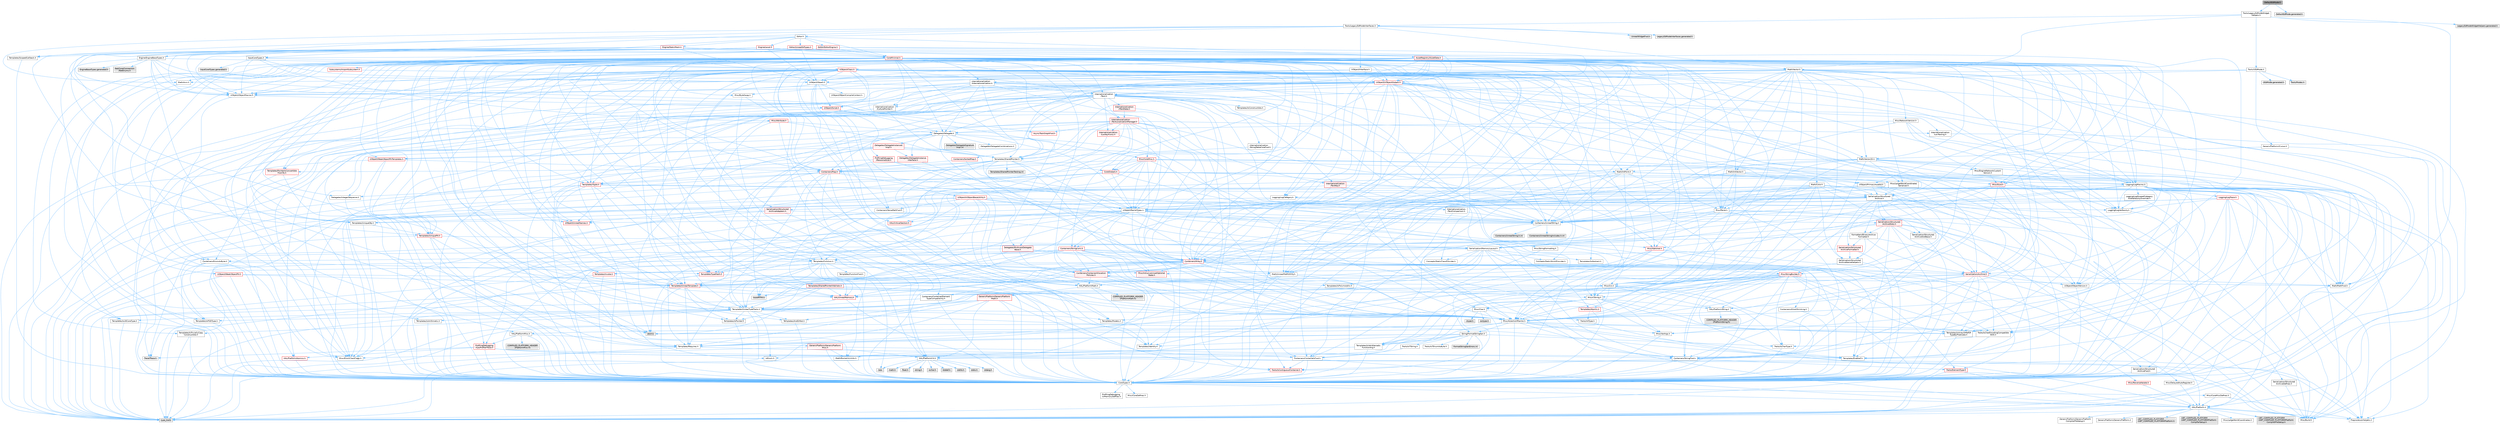 digraph "DefaultEdMode.h"
{
 // INTERACTIVE_SVG=YES
 // LATEX_PDF_SIZE
  bgcolor="transparent";
  edge [fontname=Helvetica,fontsize=10,labelfontname=Helvetica,labelfontsize=10];
  node [fontname=Helvetica,fontsize=10,shape=box,height=0.2,width=0.4];
  Node1 [id="Node000001",label="DefaultEdMode.h",height=0.2,width=0.4,color="gray40", fillcolor="grey60", style="filled", fontcolor="black",tooltip=" "];
  Node1 -> Node2 [id="edge1_Node000001_Node000002",color="steelblue1",style="solid",tooltip=" "];
  Node2 [id="Node000002",label="Tools/LegacyEdModeWidget\lHelpers.h",height=0.2,width=0.4,color="grey40", fillcolor="white", style="filled",URL="$da/dc8/LegacyEdModeWidgetHelpers_8h.html",tooltip=" "];
  Node2 -> Node3 [id="edge2_Node000002_Node000003",color="steelblue1",style="solid",tooltip=" "];
  Node3 [id="Node000003",label="Math/MathFwd.h",height=0.2,width=0.4,color="grey40", fillcolor="white", style="filled",URL="$d2/d10/MathFwd_8h.html",tooltip=" "];
  Node3 -> Node4 [id="edge3_Node000003_Node000004",color="steelblue1",style="solid",tooltip=" "];
  Node4 [id="Node000004",label="HAL/Platform.h",height=0.2,width=0.4,color="grey40", fillcolor="white", style="filled",URL="$d9/dd0/Platform_8h.html",tooltip=" "];
  Node4 -> Node5 [id="edge4_Node000004_Node000005",color="steelblue1",style="solid",tooltip=" "];
  Node5 [id="Node000005",label="Misc/Build.h",height=0.2,width=0.4,color="grey40", fillcolor="white", style="filled",URL="$d3/dbb/Build_8h.html",tooltip=" "];
  Node4 -> Node6 [id="edge5_Node000004_Node000006",color="steelblue1",style="solid",tooltip=" "];
  Node6 [id="Node000006",label="Misc/LargeWorldCoordinates.h",height=0.2,width=0.4,color="grey40", fillcolor="white", style="filled",URL="$d2/dcb/LargeWorldCoordinates_8h.html",tooltip=" "];
  Node4 -> Node7 [id="edge6_Node000004_Node000007",color="steelblue1",style="solid",tooltip=" "];
  Node7 [id="Node000007",label="type_traits",height=0.2,width=0.4,color="grey60", fillcolor="#E0E0E0", style="filled",tooltip=" "];
  Node4 -> Node8 [id="edge7_Node000004_Node000008",color="steelblue1",style="solid",tooltip=" "];
  Node8 [id="Node000008",label="PreprocessorHelpers.h",height=0.2,width=0.4,color="grey40", fillcolor="white", style="filled",URL="$db/ddb/PreprocessorHelpers_8h.html",tooltip=" "];
  Node4 -> Node9 [id="edge8_Node000004_Node000009",color="steelblue1",style="solid",tooltip=" "];
  Node9 [id="Node000009",label="UBT_COMPILED_PLATFORM\l/UBT_COMPILED_PLATFORMPlatform\lCompilerPreSetup.h",height=0.2,width=0.4,color="grey60", fillcolor="#E0E0E0", style="filled",tooltip=" "];
  Node4 -> Node10 [id="edge9_Node000004_Node000010",color="steelblue1",style="solid",tooltip=" "];
  Node10 [id="Node000010",label="GenericPlatform/GenericPlatform\lCompilerPreSetup.h",height=0.2,width=0.4,color="grey40", fillcolor="white", style="filled",URL="$d9/dc8/GenericPlatformCompilerPreSetup_8h.html",tooltip=" "];
  Node4 -> Node11 [id="edge10_Node000004_Node000011",color="steelblue1",style="solid",tooltip=" "];
  Node11 [id="Node000011",label="GenericPlatform/GenericPlatform.h",height=0.2,width=0.4,color="grey40", fillcolor="white", style="filled",URL="$d6/d84/GenericPlatform_8h.html",tooltip=" "];
  Node4 -> Node12 [id="edge11_Node000004_Node000012",color="steelblue1",style="solid",tooltip=" "];
  Node12 [id="Node000012",label="UBT_COMPILED_PLATFORM\l/UBT_COMPILED_PLATFORMPlatform.h",height=0.2,width=0.4,color="grey60", fillcolor="#E0E0E0", style="filled",tooltip=" "];
  Node4 -> Node13 [id="edge12_Node000004_Node000013",color="steelblue1",style="solid",tooltip=" "];
  Node13 [id="Node000013",label="UBT_COMPILED_PLATFORM\l/UBT_COMPILED_PLATFORMPlatform\lCompilerSetup.h",height=0.2,width=0.4,color="grey60", fillcolor="#E0E0E0", style="filled",tooltip=" "];
  Node2 -> Node14 [id="edge13_Node000002_Node000014",color="steelblue1",style="solid",tooltip=" "];
  Node14 [id="Node000014",label="Math/Vector.h",height=0.2,width=0.4,color="grey40", fillcolor="white", style="filled",URL="$d6/dbe/Vector_8h.html",tooltip=" "];
  Node14 -> Node15 [id="edge14_Node000014_Node000015",color="steelblue1",style="solid",tooltip=" "];
  Node15 [id="Node000015",label="CoreTypes.h",height=0.2,width=0.4,color="grey40", fillcolor="white", style="filled",URL="$dc/dec/CoreTypes_8h.html",tooltip=" "];
  Node15 -> Node4 [id="edge15_Node000015_Node000004",color="steelblue1",style="solid",tooltip=" "];
  Node15 -> Node16 [id="edge16_Node000015_Node000016",color="steelblue1",style="solid",tooltip=" "];
  Node16 [id="Node000016",label="ProfilingDebugging\l/UMemoryDefines.h",height=0.2,width=0.4,color="grey40", fillcolor="white", style="filled",URL="$d2/da2/UMemoryDefines_8h.html",tooltip=" "];
  Node15 -> Node17 [id="edge17_Node000015_Node000017",color="steelblue1",style="solid",tooltip=" "];
  Node17 [id="Node000017",label="Misc/CoreMiscDefines.h",height=0.2,width=0.4,color="grey40", fillcolor="white", style="filled",URL="$da/d38/CoreMiscDefines_8h.html",tooltip=" "];
  Node17 -> Node4 [id="edge18_Node000017_Node000004",color="steelblue1",style="solid",tooltip=" "];
  Node17 -> Node8 [id="edge19_Node000017_Node000008",color="steelblue1",style="solid",tooltip=" "];
  Node15 -> Node18 [id="edge20_Node000015_Node000018",color="steelblue1",style="solid",tooltip=" "];
  Node18 [id="Node000018",label="Misc/CoreDefines.h",height=0.2,width=0.4,color="grey40", fillcolor="white", style="filled",URL="$d3/dd2/CoreDefines_8h.html",tooltip=" "];
  Node14 -> Node19 [id="edge21_Node000014_Node000019",color="steelblue1",style="solid",tooltip=" "];
  Node19 [id="Node000019",label="Misc/AssertionMacros.h",height=0.2,width=0.4,color="grey40", fillcolor="white", style="filled",URL="$d0/dfa/AssertionMacros_8h.html",tooltip=" "];
  Node19 -> Node15 [id="edge22_Node000019_Node000015",color="steelblue1",style="solid",tooltip=" "];
  Node19 -> Node4 [id="edge23_Node000019_Node000004",color="steelblue1",style="solid",tooltip=" "];
  Node19 -> Node20 [id="edge24_Node000019_Node000020",color="steelblue1",style="solid",tooltip=" "];
  Node20 [id="Node000020",label="HAL/PlatformMisc.h",height=0.2,width=0.4,color="grey40", fillcolor="white", style="filled",URL="$d0/df5/PlatformMisc_8h.html",tooltip=" "];
  Node20 -> Node15 [id="edge25_Node000020_Node000015",color="steelblue1",style="solid",tooltip=" "];
  Node20 -> Node21 [id="edge26_Node000020_Node000021",color="steelblue1",style="solid",tooltip=" "];
  Node21 [id="Node000021",label="GenericPlatform/GenericPlatform\lMisc.h",height=0.2,width=0.4,color="red", fillcolor="#FFF0F0", style="filled",URL="$db/d9a/GenericPlatformMisc_8h.html",tooltip=" "];
  Node21 -> Node22 [id="edge27_Node000021_Node000022",color="steelblue1",style="solid",tooltip=" "];
  Node22 [id="Node000022",label="Containers/StringFwd.h",height=0.2,width=0.4,color="grey40", fillcolor="white", style="filled",URL="$df/d37/StringFwd_8h.html",tooltip=" "];
  Node22 -> Node15 [id="edge28_Node000022_Node000015",color="steelblue1",style="solid",tooltip=" "];
  Node22 -> Node23 [id="edge29_Node000022_Node000023",color="steelblue1",style="solid",tooltip=" "];
  Node23 [id="Node000023",label="Traits/ElementType.h",height=0.2,width=0.4,color="red", fillcolor="#FFF0F0", style="filled",URL="$d5/d4f/ElementType_8h.html",tooltip=" "];
  Node23 -> Node4 [id="edge30_Node000023_Node000004",color="steelblue1",style="solid",tooltip=" "];
  Node23 -> Node7 [id="edge31_Node000023_Node000007",color="steelblue1",style="solid",tooltip=" "];
  Node22 -> Node25 [id="edge32_Node000022_Node000025",color="steelblue1",style="solid",tooltip=" "];
  Node25 [id="Node000025",label="Traits/IsContiguousContainer.h",height=0.2,width=0.4,color="red", fillcolor="#FFF0F0", style="filled",URL="$d5/d3c/IsContiguousContainer_8h.html",tooltip=" "];
  Node25 -> Node15 [id="edge33_Node000025_Node000015",color="steelblue1",style="solid",tooltip=" "];
  Node21 -> Node15 [id="edge34_Node000021_Node000015",color="steelblue1",style="solid",tooltip=" "];
  Node21 -> Node31 [id="edge35_Node000021_Node000031",color="steelblue1",style="solid",tooltip=" "];
  Node31 [id="Node000031",label="HAL/PlatformCrt.h",height=0.2,width=0.4,color="grey40", fillcolor="white", style="filled",URL="$d8/d75/PlatformCrt_8h.html",tooltip=" "];
  Node31 -> Node32 [id="edge36_Node000031_Node000032",color="steelblue1",style="solid",tooltip=" "];
  Node32 [id="Node000032",label="new",height=0.2,width=0.4,color="grey60", fillcolor="#E0E0E0", style="filled",tooltip=" "];
  Node31 -> Node33 [id="edge37_Node000031_Node000033",color="steelblue1",style="solid",tooltip=" "];
  Node33 [id="Node000033",label="wchar.h",height=0.2,width=0.4,color="grey60", fillcolor="#E0E0E0", style="filled",tooltip=" "];
  Node31 -> Node34 [id="edge38_Node000031_Node000034",color="steelblue1",style="solid",tooltip=" "];
  Node34 [id="Node000034",label="stddef.h",height=0.2,width=0.4,color="grey60", fillcolor="#E0E0E0", style="filled",tooltip=" "];
  Node31 -> Node35 [id="edge39_Node000031_Node000035",color="steelblue1",style="solid",tooltip=" "];
  Node35 [id="Node000035",label="stdlib.h",height=0.2,width=0.4,color="grey60", fillcolor="#E0E0E0", style="filled",tooltip=" "];
  Node31 -> Node36 [id="edge40_Node000031_Node000036",color="steelblue1",style="solid",tooltip=" "];
  Node36 [id="Node000036",label="stdio.h",height=0.2,width=0.4,color="grey60", fillcolor="#E0E0E0", style="filled",tooltip=" "];
  Node31 -> Node37 [id="edge41_Node000031_Node000037",color="steelblue1",style="solid",tooltip=" "];
  Node37 [id="Node000037",label="stdarg.h",height=0.2,width=0.4,color="grey60", fillcolor="#E0E0E0", style="filled",tooltip=" "];
  Node31 -> Node38 [id="edge42_Node000031_Node000038",color="steelblue1",style="solid",tooltip=" "];
  Node38 [id="Node000038",label="math.h",height=0.2,width=0.4,color="grey60", fillcolor="#E0E0E0", style="filled",tooltip=" "];
  Node31 -> Node39 [id="edge43_Node000031_Node000039",color="steelblue1",style="solid",tooltip=" "];
  Node39 [id="Node000039",label="float.h",height=0.2,width=0.4,color="grey60", fillcolor="#E0E0E0", style="filled",tooltip=" "];
  Node31 -> Node40 [id="edge44_Node000031_Node000040",color="steelblue1",style="solid",tooltip=" "];
  Node40 [id="Node000040",label="string.h",height=0.2,width=0.4,color="grey60", fillcolor="#E0E0E0", style="filled",tooltip=" "];
  Node21 -> Node41 [id="edge45_Node000021_Node000041",color="steelblue1",style="solid",tooltip=" "];
  Node41 [id="Node000041",label="Math/NumericLimits.h",height=0.2,width=0.4,color="grey40", fillcolor="white", style="filled",URL="$df/d1b/NumericLimits_8h.html",tooltip=" "];
  Node41 -> Node15 [id="edge46_Node000041_Node000015",color="steelblue1",style="solid",tooltip=" "];
  Node21 -> Node43 [id="edge47_Node000021_Node000043",color="steelblue1",style="solid",tooltip=" "];
  Node43 [id="Node000043",label="Misc/EnumClassFlags.h",height=0.2,width=0.4,color="grey40", fillcolor="white", style="filled",URL="$d8/de7/EnumClassFlags_8h.html",tooltip=" "];
  Node20 -> Node46 [id="edge48_Node000020_Node000046",color="steelblue1",style="solid",tooltip=" "];
  Node46 [id="Node000046",label="COMPILED_PLATFORM_HEADER\l(PlatformMisc.h)",height=0.2,width=0.4,color="grey60", fillcolor="#E0E0E0", style="filled",tooltip=" "];
  Node20 -> Node47 [id="edge49_Node000020_Node000047",color="steelblue1",style="solid",tooltip=" "];
  Node47 [id="Node000047",label="ProfilingDebugging\l/CpuProfilerTrace.h",height=0.2,width=0.4,color="red", fillcolor="#FFF0F0", style="filled",URL="$da/dcb/CpuProfilerTrace_8h.html",tooltip=" "];
  Node47 -> Node15 [id="edge50_Node000047_Node000015",color="steelblue1",style="solid",tooltip=" "];
  Node47 -> Node28 [id="edge51_Node000047_Node000028",color="steelblue1",style="solid",tooltip=" "];
  Node28 [id="Node000028",label="Containers/ContainersFwd.h",height=0.2,width=0.4,color="grey40", fillcolor="white", style="filled",URL="$d4/d0a/ContainersFwd_8h.html",tooltip=" "];
  Node28 -> Node4 [id="edge52_Node000028_Node000004",color="steelblue1",style="solid",tooltip=" "];
  Node28 -> Node15 [id="edge53_Node000028_Node000015",color="steelblue1",style="solid",tooltip=" "];
  Node28 -> Node25 [id="edge54_Node000028_Node000025",color="steelblue1",style="solid",tooltip=" "];
  Node47 -> Node48 [id="edge55_Node000047_Node000048",color="steelblue1",style="solid",tooltip=" "];
  Node48 [id="Node000048",label="HAL/PlatformAtomics.h",height=0.2,width=0.4,color="red", fillcolor="#FFF0F0", style="filled",URL="$d3/d36/PlatformAtomics_8h.html",tooltip=" "];
  Node48 -> Node15 [id="edge56_Node000048_Node000015",color="steelblue1",style="solid",tooltip=" "];
  Node47 -> Node8 [id="edge57_Node000047_Node000008",color="steelblue1",style="solid",tooltip=" "];
  Node47 -> Node5 [id="edge58_Node000047_Node000005",color="steelblue1",style="solid",tooltip=" "];
  Node47 -> Node54 [id="edge59_Node000047_Node000054",color="steelblue1",style="solid",tooltip=" "];
  Node54 [id="Node000054",label="Trace/Trace.h",height=0.2,width=0.4,color="grey60", fillcolor="#E0E0E0", style="filled",tooltip=" "];
  Node19 -> Node8 [id="edge60_Node000019_Node000008",color="steelblue1",style="solid",tooltip=" "];
  Node19 -> Node55 [id="edge61_Node000019_Node000055",color="steelblue1",style="solid",tooltip=" "];
  Node55 [id="Node000055",label="Templates/EnableIf.h",height=0.2,width=0.4,color="grey40", fillcolor="white", style="filled",URL="$d7/d60/EnableIf_8h.html",tooltip=" "];
  Node55 -> Node15 [id="edge62_Node000055_Node000015",color="steelblue1",style="solid",tooltip=" "];
  Node19 -> Node56 [id="edge63_Node000019_Node000056",color="steelblue1",style="solid",tooltip=" "];
  Node56 [id="Node000056",label="Templates/IsArrayOrRefOf\lTypeByPredicate.h",height=0.2,width=0.4,color="grey40", fillcolor="white", style="filled",URL="$d6/da1/IsArrayOrRefOfTypeByPredicate_8h.html",tooltip=" "];
  Node56 -> Node15 [id="edge64_Node000056_Node000015",color="steelblue1",style="solid",tooltip=" "];
  Node19 -> Node57 [id="edge65_Node000019_Node000057",color="steelblue1",style="solid",tooltip=" "];
  Node57 [id="Node000057",label="Templates/IsValidVariadic\lFunctionArg.h",height=0.2,width=0.4,color="grey40", fillcolor="white", style="filled",URL="$d0/dc8/IsValidVariadicFunctionArg_8h.html",tooltip=" "];
  Node57 -> Node15 [id="edge66_Node000057_Node000015",color="steelblue1",style="solid",tooltip=" "];
  Node57 -> Node58 [id="edge67_Node000057_Node000058",color="steelblue1",style="solid",tooltip=" "];
  Node58 [id="Node000058",label="IsEnum.h",height=0.2,width=0.4,color="grey40", fillcolor="white", style="filled",URL="$d4/de5/IsEnum_8h.html",tooltip=" "];
  Node57 -> Node7 [id="edge68_Node000057_Node000007",color="steelblue1",style="solid",tooltip=" "];
  Node19 -> Node59 [id="edge69_Node000019_Node000059",color="steelblue1",style="solid",tooltip=" "];
  Node59 [id="Node000059",label="Traits/IsCharEncodingCompatible\lWith.h",height=0.2,width=0.4,color="grey40", fillcolor="white", style="filled",URL="$df/dd1/IsCharEncodingCompatibleWith_8h.html",tooltip=" "];
  Node59 -> Node7 [id="edge70_Node000059_Node000007",color="steelblue1",style="solid",tooltip=" "];
  Node59 -> Node60 [id="edge71_Node000059_Node000060",color="steelblue1",style="solid",tooltip=" "];
  Node60 [id="Node000060",label="Traits/IsCharType.h",height=0.2,width=0.4,color="grey40", fillcolor="white", style="filled",URL="$db/d51/IsCharType_8h.html",tooltip=" "];
  Node60 -> Node15 [id="edge72_Node000060_Node000015",color="steelblue1",style="solid",tooltip=" "];
  Node19 -> Node61 [id="edge73_Node000019_Node000061",color="steelblue1",style="solid",tooltip=" "];
  Node61 [id="Node000061",label="Misc/VarArgs.h",height=0.2,width=0.4,color="grey40", fillcolor="white", style="filled",URL="$d5/d6f/VarArgs_8h.html",tooltip=" "];
  Node61 -> Node15 [id="edge74_Node000061_Node000015",color="steelblue1",style="solid",tooltip=" "];
  Node19 -> Node62 [id="edge75_Node000019_Node000062",color="steelblue1",style="solid",tooltip=" "];
  Node62 [id="Node000062",label="String/FormatStringSan.h",height=0.2,width=0.4,color="grey40", fillcolor="white", style="filled",URL="$d3/d8b/FormatStringSan_8h.html",tooltip=" "];
  Node62 -> Node7 [id="edge76_Node000062_Node000007",color="steelblue1",style="solid",tooltip=" "];
  Node62 -> Node15 [id="edge77_Node000062_Node000015",color="steelblue1",style="solid",tooltip=" "];
  Node62 -> Node63 [id="edge78_Node000062_Node000063",color="steelblue1",style="solid",tooltip=" "];
  Node63 [id="Node000063",label="Templates/Requires.h",height=0.2,width=0.4,color="grey40", fillcolor="white", style="filled",URL="$dc/d96/Requires_8h.html",tooltip=" "];
  Node63 -> Node55 [id="edge79_Node000063_Node000055",color="steelblue1",style="solid",tooltip=" "];
  Node63 -> Node7 [id="edge80_Node000063_Node000007",color="steelblue1",style="solid",tooltip=" "];
  Node62 -> Node64 [id="edge81_Node000062_Node000064",color="steelblue1",style="solid",tooltip=" "];
  Node64 [id="Node000064",label="Templates/Identity.h",height=0.2,width=0.4,color="grey40", fillcolor="white", style="filled",URL="$d0/dd5/Identity_8h.html",tooltip=" "];
  Node62 -> Node57 [id="edge82_Node000062_Node000057",color="steelblue1",style="solid",tooltip=" "];
  Node62 -> Node60 [id="edge83_Node000062_Node000060",color="steelblue1",style="solid",tooltip=" "];
  Node62 -> Node65 [id="edge84_Node000062_Node000065",color="steelblue1",style="solid",tooltip=" "];
  Node65 [id="Node000065",label="Traits/IsTEnumAsByte.h",height=0.2,width=0.4,color="grey40", fillcolor="white", style="filled",URL="$d1/de6/IsTEnumAsByte_8h.html",tooltip=" "];
  Node62 -> Node66 [id="edge85_Node000062_Node000066",color="steelblue1",style="solid",tooltip=" "];
  Node66 [id="Node000066",label="Traits/IsTString.h",height=0.2,width=0.4,color="grey40", fillcolor="white", style="filled",URL="$d0/df8/IsTString_8h.html",tooltip=" "];
  Node66 -> Node28 [id="edge86_Node000066_Node000028",color="steelblue1",style="solid",tooltip=" "];
  Node62 -> Node28 [id="edge87_Node000062_Node000028",color="steelblue1",style="solid",tooltip=" "];
  Node62 -> Node67 [id="edge88_Node000062_Node000067",color="steelblue1",style="solid",tooltip=" "];
  Node67 [id="Node000067",label="FormatStringSanErrors.inl",height=0.2,width=0.4,color="grey60", fillcolor="#E0E0E0", style="filled",tooltip=" "];
  Node19 -> Node68 [id="edge89_Node000019_Node000068",color="steelblue1",style="solid",tooltip=" "];
  Node68 [id="Node000068",label="atomic",height=0.2,width=0.4,color="grey60", fillcolor="#E0E0E0", style="filled",tooltip=" "];
  Node14 -> Node3 [id="edge90_Node000014_Node000003",color="steelblue1",style="solid",tooltip=" "];
  Node14 -> Node41 [id="edge91_Node000014_Node000041",color="steelblue1",style="solid",tooltip=" "];
  Node14 -> Node69 [id="edge92_Node000014_Node000069",color="steelblue1",style="solid",tooltip=" "];
  Node69 [id="Node000069",label="Misc/Crc.h",height=0.2,width=0.4,color="grey40", fillcolor="white", style="filled",URL="$d4/dd2/Crc_8h.html",tooltip=" "];
  Node69 -> Node15 [id="edge93_Node000069_Node000015",color="steelblue1",style="solid",tooltip=" "];
  Node69 -> Node70 [id="edge94_Node000069_Node000070",color="steelblue1",style="solid",tooltip=" "];
  Node70 [id="Node000070",label="HAL/PlatformString.h",height=0.2,width=0.4,color="grey40", fillcolor="white", style="filled",URL="$db/db5/PlatformString_8h.html",tooltip=" "];
  Node70 -> Node15 [id="edge95_Node000070_Node000015",color="steelblue1",style="solid",tooltip=" "];
  Node70 -> Node71 [id="edge96_Node000070_Node000071",color="steelblue1",style="solid",tooltip=" "];
  Node71 [id="Node000071",label="COMPILED_PLATFORM_HEADER\l(PlatformString.h)",height=0.2,width=0.4,color="grey60", fillcolor="#E0E0E0", style="filled",tooltip=" "];
  Node69 -> Node19 [id="edge97_Node000069_Node000019",color="steelblue1",style="solid",tooltip=" "];
  Node69 -> Node72 [id="edge98_Node000069_Node000072",color="steelblue1",style="solid",tooltip=" "];
  Node72 [id="Node000072",label="Misc/CString.h",height=0.2,width=0.4,color="grey40", fillcolor="white", style="filled",URL="$d2/d49/CString_8h.html",tooltip=" "];
  Node72 -> Node15 [id="edge99_Node000072_Node000015",color="steelblue1",style="solid",tooltip=" "];
  Node72 -> Node31 [id="edge100_Node000072_Node000031",color="steelblue1",style="solid",tooltip=" "];
  Node72 -> Node70 [id="edge101_Node000072_Node000070",color="steelblue1",style="solid",tooltip=" "];
  Node72 -> Node19 [id="edge102_Node000072_Node000019",color="steelblue1",style="solid",tooltip=" "];
  Node72 -> Node73 [id="edge103_Node000072_Node000073",color="steelblue1",style="solid",tooltip=" "];
  Node73 [id="Node000073",label="Misc/Char.h",height=0.2,width=0.4,color="grey40", fillcolor="white", style="filled",URL="$d0/d58/Char_8h.html",tooltip=" "];
  Node73 -> Node15 [id="edge104_Node000073_Node000015",color="steelblue1",style="solid",tooltip=" "];
  Node73 -> Node74 [id="edge105_Node000073_Node000074",color="steelblue1",style="solid",tooltip=" "];
  Node74 [id="Node000074",label="Traits/IntType.h",height=0.2,width=0.4,color="grey40", fillcolor="white", style="filled",URL="$d7/deb/IntType_8h.html",tooltip=" "];
  Node74 -> Node4 [id="edge106_Node000074_Node000004",color="steelblue1",style="solid",tooltip=" "];
  Node73 -> Node75 [id="edge107_Node000073_Node000075",color="steelblue1",style="solid",tooltip=" "];
  Node75 [id="Node000075",label="ctype.h",height=0.2,width=0.4,color="grey60", fillcolor="#E0E0E0", style="filled",tooltip=" "];
  Node73 -> Node76 [id="edge108_Node000073_Node000076",color="steelblue1",style="solid",tooltip=" "];
  Node76 [id="Node000076",label="wctype.h",height=0.2,width=0.4,color="grey60", fillcolor="#E0E0E0", style="filled",tooltip=" "];
  Node73 -> Node7 [id="edge109_Node000073_Node000007",color="steelblue1",style="solid",tooltip=" "];
  Node72 -> Node61 [id="edge110_Node000072_Node000061",color="steelblue1",style="solid",tooltip=" "];
  Node72 -> Node56 [id="edge111_Node000072_Node000056",color="steelblue1",style="solid",tooltip=" "];
  Node72 -> Node57 [id="edge112_Node000072_Node000057",color="steelblue1",style="solid",tooltip=" "];
  Node72 -> Node59 [id="edge113_Node000072_Node000059",color="steelblue1",style="solid",tooltip=" "];
  Node69 -> Node73 [id="edge114_Node000069_Node000073",color="steelblue1",style="solid",tooltip=" "];
  Node69 -> Node77 [id="edge115_Node000069_Node000077",color="steelblue1",style="solid",tooltip=" "];
  Node77 [id="Node000077",label="Templates/UnrealTypeTraits.h",height=0.2,width=0.4,color="grey40", fillcolor="white", style="filled",URL="$d2/d2d/UnrealTypeTraits_8h.html",tooltip=" "];
  Node77 -> Node15 [id="edge116_Node000077_Node000015",color="steelblue1",style="solid",tooltip=" "];
  Node77 -> Node78 [id="edge117_Node000077_Node000078",color="steelblue1",style="solid",tooltip=" "];
  Node78 [id="Node000078",label="Templates/IsPointer.h",height=0.2,width=0.4,color="grey40", fillcolor="white", style="filled",URL="$d7/d05/IsPointer_8h.html",tooltip=" "];
  Node78 -> Node15 [id="edge118_Node000078_Node000015",color="steelblue1",style="solid",tooltip=" "];
  Node77 -> Node19 [id="edge119_Node000077_Node000019",color="steelblue1",style="solid",tooltip=" "];
  Node77 -> Node79 [id="edge120_Node000077_Node000079",color="steelblue1",style="solid",tooltip=" "];
  Node79 [id="Node000079",label="Templates/AndOrNot.h",height=0.2,width=0.4,color="grey40", fillcolor="white", style="filled",URL="$db/d0a/AndOrNot_8h.html",tooltip=" "];
  Node79 -> Node15 [id="edge121_Node000079_Node000015",color="steelblue1",style="solid",tooltip=" "];
  Node77 -> Node55 [id="edge122_Node000077_Node000055",color="steelblue1",style="solid",tooltip=" "];
  Node77 -> Node80 [id="edge123_Node000077_Node000080",color="steelblue1",style="solid",tooltip=" "];
  Node80 [id="Node000080",label="Templates/IsArithmetic.h",height=0.2,width=0.4,color="grey40", fillcolor="white", style="filled",URL="$d2/d5d/IsArithmetic_8h.html",tooltip=" "];
  Node80 -> Node15 [id="edge124_Node000080_Node000015",color="steelblue1",style="solid",tooltip=" "];
  Node77 -> Node58 [id="edge125_Node000077_Node000058",color="steelblue1",style="solid",tooltip=" "];
  Node77 -> Node81 [id="edge126_Node000077_Node000081",color="steelblue1",style="solid",tooltip=" "];
  Node81 [id="Node000081",label="Templates/Models.h",height=0.2,width=0.4,color="grey40", fillcolor="white", style="filled",URL="$d3/d0c/Models_8h.html",tooltip=" "];
  Node81 -> Node64 [id="edge127_Node000081_Node000064",color="steelblue1",style="solid",tooltip=" "];
  Node77 -> Node82 [id="edge128_Node000077_Node000082",color="steelblue1",style="solid",tooltip=" "];
  Node82 [id="Node000082",label="Templates/IsPODType.h",height=0.2,width=0.4,color="grey40", fillcolor="white", style="filled",URL="$d7/db1/IsPODType_8h.html",tooltip=" "];
  Node82 -> Node15 [id="edge129_Node000082_Node000015",color="steelblue1",style="solid",tooltip=" "];
  Node77 -> Node83 [id="edge130_Node000077_Node000083",color="steelblue1",style="solid",tooltip=" "];
  Node83 [id="Node000083",label="Templates/IsUECoreType.h",height=0.2,width=0.4,color="grey40", fillcolor="white", style="filled",URL="$d1/db8/IsUECoreType_8h.html",tooltip=" "];
  Node83 -> Node15 [id="edge131_Node000083_Node000015",color="steelblue1",style="solid",tooltip=" "];
  Node83 -> Node7 [id="edge132_Node000083_Node000007",color="steelblue1",style="solid",tooltip=" "];
  Node77 -> Node84 [id="edge133_Node000077_Node000084",color="steelblue1",style="solid",tooltip=" "];
  Node84 [id="Node000084",label="Templates/IsTriviallyCopy\lConstructible.h",height=0.2,width=0.4,color="grey40", fillcolor="white", style="filled",URL="$d3/d78/IsTriviallyCopyConstructible_8h.html",tooltip=" "];
  Node84 -> Node15 [id="edge134_Node000084_Node000015",color="steelblue1",style="solid",tooltip=" "];
  Node84 -> Node7 [id="edge135_Node000084_Node000007",color="steelblue1",style="solid",tooltip=" "];
  Node69 -> Node60 [id="edge136_Node000069_Node000060",color="steelblue1",style="solid",tooltip=" "];
  Node14 -> Node85 [id="edge137_Node000014_Node000085",color="steelblue1",style="solid",tooltip=" "];
  Node85 [id="Node000085",label="Math/UnrealMathUtility.h",height=0.2,width=0.4,color="grey40", fillcolor="white", style="filled",URL="$db/db8/UnrealMathUtility_8h.html",tooltip=" "];
  Node85 -> Node15 [id="edge138_Node000085_Node000015",color="steelblue1",style="solid",tooltip=" "];
  Node85 -> Node19 [id="edge139_Node000085_Node000019",color="steelblue1",style="solid",tooltip=" "];
  Node85 -> Node86 [id="edge140_Node000085_Node000086",color="steelblue1",style="solid",tooltip=" "];
  Node86 [id="Node000086",label="HAL/PlatformMath.h",height=0.2,width=0.4,color="grey40", fillcolor="white", style="filled",URL="$dc/d53/PlatformMath_8h.html",tooltip=" "];
  Node86 -> Node15 [id="edge141_Node000086_Node000015",color="steelblue1",style="solid",tooltip=" "];
  Node86 -> Node87 [id="edge142_Node000086_Node000087",color="steelblue1",style="solid",tooltip=" "];
  Node87 [id="Node000087",label="GenericPlatform/GenericPlatform\lMath.h",height=0.2,width=0.4,color="red", fillcolor="#FFF0F0", style="filled",URL="$d5/d79/GenericPlatformMath_8h.html",tooltip=" "];
  Node87 -> Node15 [id="edge143_Node000087_Node000015",color="steelblue1",style="solid",tooltip=" "];
  Node87 -> Node28 [id="edge144_Node000087_Node000028",color="steelblue1",style="solid",tooltip=" "];
  Node87 -> Node31 [id="edge145_Node000087_Node000031",color="steelblue1",style="solid",tooltip=" "];
  Node87 -> Node79 [id="edge146_Node000087_Node000079",color="steelblue1",style="solid",tooltip=" "];
  Node87 -> Node77 [id="edge147_Node000087_Node000077",color="steelblue1",style="solid",tooltip=" "];
  Node87 -> Node63 [id="edge148_Node000087_Node000063",color="steelblue1",style="solid",tooltip=" "];
  Node87 -> Node7 [id="edge149_Node000087_Node000007",color="steelblue1",style="solid",tooltip=" "];
  Node86 -> Node96 [id="edge150_Node000086_Node000096",color="steelblue1",style="solid",tooltip=" "];
  Node96 [id="Node000096",label="COMPILED_PLATFORM_HEADER\l(PlatformMath.h)",height=0.2,width=0.4,color="grey60", fillcolor="#E0E0E0", style="filled",tooltip=" "];
  Node85 -> Node3 [id="edge151_Node000085_Node000003",color="steelblue1",style="solid",tooltip=" "];
  Node85 -> Node64 [id="edge152_Node000085_Node000064",color="steelblue1",style="solid",tooltip=" "];
  Node85 -> Node63 [id="edge153_Node000085_Node000063",color="steelblue1",style="solid",tooltip=" "];
  Node14 -> Node97 [id="edge154_Node000014_Node000097",color="steelblue1",style="solid",tooltip=" "];
  Node97 [id="Node000097",label="Containers/UnrealString.h",height=0.2,width=0.4,color="grey40", fillcolor="white", style="filled",URL="$d5/dba/UnrealString_8h.html",tooltip=" "];
  Node97 -> Node98 [id="edge155_Node000097_Node000098",color="steelblue1",style="solid",tooltip=" "];
  Node98 [id="Node000098",label="Containers/UnrealStringIncludes.h.inl",height=0.2,width=0.4,color="grey60", fillcolor="#E0E0E0", style="filled",tooltip=" "];
  Node97 -> Node99 [id="edge156_Node000097_Node000099",color="steelblue1",style="solid",tooltip=" "];
  Node99 [id="Node000099",label="Containers/UnrealString.h.inl",height=0.2,width=0.4,color="grey60", fillcolor="#E0E0E0", style="filled",tooltip=" "];
  Node97 -> Node100 [id="edge157_Node000097_Node000100",color="steelblue1",style="solid",tooltip=" "];
  Node100 [id="Node000100",label="Misc/StringFormatArg.h",height=0.2,width=0.4,color="grey40", fillcolor="white", style="filled",URL="$d2/d16/StringFormatArg_8h.html",tooltip=" "];
  Node100 -> Node28 [id="edge158_Node000100_Node000028",color="steelblue1",style="solid",tooltip=" "];
  Node14 -> Node101 [id="edge159_Node000014_Node000101",color="steelblue1",style="solid",tooltip=" "];
  Node101 [id="Node000101",label="Misc/Parse.h",height=0.2,width=0.4,color="grey40", fillcolor="white", style="filled",URL="$dc/d71/Parse_8h.html",tooltip=" "];
  Node101 -> Node22 [id="edge160_Node000101_Node000022",color="steelblue1",style="solid",tooltip=" "];
  Node101 -> Node97 [id="edge161_Node000101_Node000097",color="steelblue1",style="solid",tooltip=" "];
  Node101 -> Node15 [id="edge162_Node000101_Node000015",color="steelblue1",style="solid",tooltip=" "];
  Node101 -> Node31 [id="edge163_Node000101_Node000031",color="steelblue1",style="solid",tooltip=" "];
  Node101 -> Node5 [id="edge164_Node000101_Node000005",color="steelblue1",style="solid",tooltip=" "];
  Node101 -> Node43 [id="edge165_Node000101_Node000043",color="steelblue1",style="solid",tooltip=" "];
  Node101 -> Node102 [id="edge166_Node000101_Node000102",color="steelblue1",style="solid",tooltip=" "];
  Node102 [id="Node000102",label="Templates/Function.h",height=0.2,width=0.4,color="grey40", fillcolor="white", style="filled",URL="$df/df5/Function_8h.html",tooltip=" "];
  Node102 -> Node15 [id="edge167_Node000102_Node000015",color="steelblue1",style="solid",tooltip=" "];
  Node102 -> Node19 [id="edge168_Node000102_Node000019",color="steelblue1",style="solid",tooltip=" "];
  Node102 -> Node103 [id="edge169_Node000102_Node000103",color="steelblue1",style="solid",tooltip=" "];
  Node103 [id="Node000103",label="Misc/IntrusiveUnsetOptional\lState.h",height=0.2,width=0.4,color="red", fillcolor="#FFF0F0", style="filled",URL="$d2/d0a/IntrusiveUnsetOptionalState_8h.html",tooltip=" "];
  Node102 -> Node105 [id="edge170_Node000102_Node000105",color="steelblue1",style="solid",tooltip=" "];
  Node105 [id="Node000105",label="HAL/UnrealMemory.h",height=0.2,width=0.4,color="red", fillcolor="#FFF0F0", style="filled",URL="$d9/d96/UnrealMemory_8h.html",tooltip=" "];
  Node105 -> Node15 [id="edge171_Node000105_Node000015",color="steelblue1",style="solid",tooltip=" "];
  Node105 -> Node78 [id="edge172_Node000105_Node000078",color="steelblue1",style="solid",tooltip=" "];
  Node102 -> Node119 [id="edge173_Node000102_Node000119",color="steelblue1",style="solid",tooltip=" "];
  Node119 [id="Node000119",label="Templates/FunctionFwd.h",height=0.2,width=0.4,color="grey40", fillcolor="white", style="filled",URL="$d6/d54/FunctionFwd_8h.html",tooltip=" "];
  Node102 -> Node77 [id="edge174_Node000102_Node000077",color="steelblue1",style="solid",tooltip=" "];
  Node102 -> Node120 [id="edge175_Node000102_Node000120",color="steelblue1",style="solid",tooltip=" "];
  Node120 [id="Node000120",label="Templates/Invoke.h",height=0.2,width=0.4,color="red", fillcolor="#FFF0F0", style="filled",URL="$d7/deb/Invoke_8h.html",tooltip=" "];
  Node120 -> Node15 [id="edge176_Node000120_Node000015",color="steelblue1",style="solid",tooltip=" "];
  Node120 -> Node122 [id="edge177_Node000120_Node000122",color="steelblue1",style="solid",tooltip=" "];
  Node122 [id="Node000122",label="Templates/UnrealTemplate.h",height=0.2,width=0.4,color="red", fillcolor="#FFF0F0", style="filled",URL="$d4/d24/UnrealTemplate_8h.html",tooltip=" "];
  Node122 -> Node15 [id="edge178_Node000122_Node000015",color="steelblue1",style="solid",tooltip=" "];
  Node122 -> Node78 [id="edge179_Node000122_Node000078",color="steelblue1",style="solid",tooltip=" "];
  Node122 -> Node105 [id="edge180_Node000122_Node000105",color="steelblue1",style="solid",tooltip=" "];
  Node122 -> Node77 [id="edge181_Node000122_Node000077",color="steelblue1",style="solid",tooltip=" "];
  Node122 -> Node63 [id="edge182_Node000122_Node000063",color="steelblue1",style="solid",tooltip=" "];
  Node122 -> Node64 [id="edge183_Node000122_Node000064",color="steelblue1",style="solid",tooltip=" "];
  Node122 -> Node25 [id="edge184_Node000122_Node000025",color="steelblue1",style="solid",tooltip=" "];
  Node122 -> Node7 [id="edge185_Node000122_Node000007",color="steelblue1",style="solid",tooltip=" "];
  Node120 -> Node7 [id="edge186_Node000120_Node000007",color="steelblue1",style="solid",tooltip=" "];
  Node102 -> Node122 [id="edge187_Node000102_Node000122",color="steelblue1",style="solid",tooltip=" "];
  Node102 -> Node63 [id="edge188_Node000102_Node000063",color="steelblue1",style="solid",tooltip=" "];
  Node102 -> Node85 [id="edge189_Node000102_Node000085",color="steelblue1",style="solid",tooltip=" "];
  Node102 -> Node32 [id="edge190_Node000102_Node000032",color="steelblue1",style="solid",tooltip=" "];
  Node102 -> Node7 [id="edge191_Node000102_Node000007",color="steelblue1",style="solid",tooltip=" "];
  Node14 -> Node126 [id="edge192_Node000014_Node000126",color="steelblue1",style="solid",tooltip=" "];
  Node126 [id="Node000126",label="Misc/LargeWorldCoordinates\lSerializer.h",height=0.2,width=0.4,color="grey40", fillcolor="white", style="filled",URL="$d7/df9/LargeWorldCoordinatesSerializer_8h.html",tooltip=" "];
  Node126 -> Node127 [id="edge193_Node000126_Node000127",color="steelblue1",style="solid",tooltip=" "];
  Node127 [id="Node000127",label="UObject/NameTypes.h",height=0.2,width=0.4,color="grey40", fillcolor="white", style="filled",URL="$d6/d35/NameTypes_8h.html",tooltip=" "];
  Node127 -> Node15 [id="edge194_Node000127_Node000015",color="steelblue1",style="solid",tooltip=" "];
  Node127 -> Node19 [id="edge195_Node000127_Node000019",color="steelblue1",style="solid",tooltip=" "];
  Node127 -> Node105 [id="edge196_Node000127_Node000105",color="steelblue1",style="solid",tooltip=" "];
  Node127 -> Node77 [id="edge197_Node000127_Node000077",color="steelblue1",style="solid",tooltip=" "];
  Node127 -> Node122 [id="edge198_Node000127_Node000122",color="steelblue1",style="solid",tooltip=" "];
  Node127 -> Node97 [id="edge199_Node000127_Node000097",color="steelblue1",style="solid",tooltip=" "];
  Node127 -> Node128 [id="edge200_Node000127_Node000128",color="steelblue1",style="solid",tooltip=" "];
  Node128 [id="Node000128",label="HAL/CriticalSection.h",height=0.2,width=0.4,color="red", fillcolor="#FFF0F0", style="filled",URL="$d6/d90/CriticalSection_8h.html",tooltip=" "];
  Node127 -> Node131 [id="edge201_Node000127_Node000131",color="steelblue1",style="solid",tooltip=" "];
  Node131 [id="Node000131",label="Containers/StringConv.h",height=0.2,width=0.4,color="red", fillcolor="#FFF0F0", style="filled",URL="$d3/ddf/StringConv_8h.html",tooltip=" "];
  Node131 -> Node15 [id="edge202_Node000131_Node000015",color="steelblue1",style="solid",tooltip=" "];
  Node131 -> Node19 [id="edge203_Node000131_Node000019",color="steelblue1",style="solid",tooltip=" "];
  Node131 -> Node132 [id="edge204_Node000131_Node000132",color="steelblue1",style="solid",tooltip=" "];
  Node132 [id="Node000132",label="Containers/ContainerAllocation\lPolicies.h",height=0.2,width=0.4,color="red", fillcolor="#FFF0F0", style="filled",URL="$d7/dff/ContainerAllocationPolicies_8h.html",tooltip=" "];
  Node132 -> Node15 [id="edge205_Node000132_Node000015",color="steelblue1",style="solid",tooltip=" "];
  Node132 -> Node132 [id="edge206_Node000132_Node000132",color="steelblue1",style="solid",tooltip=" "];
  Node132 -> Node86 [id="edge207_Node000132_Node000086",color="steelblue1",style="solid",tooltip=" "];
  Node132 -> Node105 [id="edge208_Node000132_Node000105",color="steelblue1",style="solid",tooltip=" "];
  Node132 -> Node41 [id="edge209_Node000132_Node000041",color="steelblue1",style="solid",tooltip=" "];
  Node132 -> Node19 [id="edge210_Node000132_Node000019",color="steelblue1",style="solid",tooltip=" "];
  Node132 -> Node134 [id="edge211_Node000132_Node000134",color="steelblue1",style="solid",tooltip=" "];
  Node134 [id="Node000134",label="Templates/IsPolymorphic.h",height=0.2,width=0.4,color="grey40", fillcolor="white", style="filled",URL="$dc/d20/IsPolymorphic_8h.html",tooltip=" "];
  Node132 -> Node7 [id="edge212_Node000132_Node000007",color="steelblue1",style="solid",tooltip=" "];
  Node131 -> Node136 [id="edge213_Node000131_Node000136",color="steelblue1",style="solid",tooltip=" "];
  Node136 [id="Node000136",label="Containers/Array.h",height=0.2,width=0.4,color="red", fillcolor="#FFF0F0", style="filled",URL="$df/dd0/Array_8h.html",tooltip=" "];
  Node136 -> Node15 [id="edge214_Node000136_Node000015",color="steelblue1",style="solid",tooltip=" "];
  Node136 -> Node19 [id="edge215_Node000136_Node000019",color="steelblue1",style="solid",tooltip=" "];
  Node136 -> Node103 [id="edge216_Node000136_Node000103",color="steelblue1",style="solid",tooltip=" "];
  Node136 -> Node137 [id="edge217_Node000136_Node000137",color="steelblue1",style="solid",tooltip=" "];
  Node137 [id="Node000137",label="Misc/ReverseIterate.h",height=0.2,width=0.4,color="red", fillcolor="#FFF0F0", style="filled",URL="$db/de3/ReverseIterate_8h.html",tooltip=" "];
  Node137 -> Node4 [id="edge218_Node000137_Node000004",color="steelblue1",style="solid",tooltip=" "];
  Node136 -> Node105 [id="edge219_Node000136_Node000105",color="steelblue1",style="solid",tooltip=" "];
  Node136 -> Node77 [id="edge220_Node000136_Node000077",color="steelblue1",style="solid",tooltip=" "];
  Node136 -> Node122 [id="edge221_Node000136_Node000122",color="steelblue1",style="solid",tooltip=" "];
  Node136 -> Node139 [id="edge222_Node000136_Node000139",color="steelblue1",style="solid",tooltip=" "];
  Node139 [id="Node000139",label="Containers/AllowShrinking.h",height=0.2,width=0.4,color="grey40", fillcolor="white", style="filled",URL="$d7/d1a/AllowShrinking_8h.html",tooltip=" "];
  Node139 -> Node15 [id="edge223_Node000139_Node000015",color="steelblue1",style="solid",tooltip=" "];
  Node136 -> Node132 [id="edge224_Node000136_Node000132",color="steelblue1",style="solid",tooltip=" "];
  Node136 -> Node140 [id="edge225_Node000136_Node000140",color="steelblue1",style="solid",tooltip=" "];
  Node140 [id="Node000140",label="Containers/ContainerElement\lTypeCompatibility.h",height=0.2,width=0.4,color="grey40", fillcolor="white", style="filled",URL="$df/ddf/ContainerElementTypeCompatibility_8h.html",tooltip=" "];
  Node140 -> Node15 [id="edge226_Node000140_Node000015",color="steelblue1",style="solid",tooltip=" "];
  Node140 -> Node77 [id="edge227_Node000140_Node000077",color="steelblue1",style="solid",tooltip=" "];
  Node136 -> Node141 [id="edge228_Node000136_Node000141",color="steelblue1",style="solid",tooltip=" "];
  Node141 [id="Node000141",label="Serialization/Archive.h",height=0.2,width=0.4,color="red", fillcolor="#FFF0F0", style="filled",URL="$d7/d3b/Archive_8h.html",tooltip=" "];
  Node141 -> Node15 [id="edge229_Node000141_Node000015",color="steelblue1",style="solid",tooltip=" "];
  Node141 -> Node3 [id="edge230_Node000141_Node000003",color="steelblue1",style="solid",tooltip=" "];
  Node141 -> Node19 [id="edge231_Node000141_Node000019",color="steelblue1",style="solid",tooltip=" "];
  Node141 -> Node5 [id="edge232_Node000141_Node000005",color="steelblue1",style="solid",tooltip=" "];
  Node141 -> Node61 [id="edge233_Node000141_Node000061",color="steelblue1",style="solid",tooltip=" "];
  Node141 -> Node55 [id="edge234_Node000141_Node000055",color="steelblue1",style="solid",tooltip=" "];
  Node141 -> Node56 [id="edge235_Node000141_Node000056",color="steelblue1",style="solid",tooltip=" "];
  Node141 -> Node57 [id="edge236_Node000141_Node000057",color="steelblue1",style="solid",tooltip=" "];
  Node141 -> Node122 [id="edge237_Node000141_Node000122",color="steelblue1",style="solid",tooltip=" "];
  Node141 -> Node59 [id="edge238_Node000141_Node000059",color="steelblue1",style="solid",tooltip=" "];
  Node141 -> Node150 [id="edge239_Node000141_Node000150",color="steelblue1",style="solid",tooltip=" "];
  Node150 [id="Node000150",label="UObject/ObjectVersion.h",height=0.2,width=0.4,color="grey40", fillcolor="white", style="filled",URL="$da/d63/ObjectVersion_8h.html",tooltip=" "];
  Node150 -> Node15 [id="edge240_Node000150_Node000015",color="steelblue1",style="solid",tooltip=" "];
  Node136 -> Node120 [id="edge241_Node000136_Node000120",color="steelblue1",style="solid",tooltip=" "];
  Node136 -> Node63 [id="edge242_Node000136_Node000063",color="steelblue1",style="solid",tooltip=" "];
  Node136 -> Node23 [id="edge243_Node000136_Node000023",color="steelblue1",style="solid",tooltip=" "];
  Node136 -> Node7 [id="edge244_Node000136_Node000007",color="steelblue1",style="solid",tooltip=" "];
  Node131 -> Node72 [id="edge245_Node000131_Node000072",color="steelblue1",style="solid",tooltip=" "];
  Node131 -> Node122 [id="edge246_Node000131_Node000122",color="steelblue1",style="solid",tooltip=" "];
  Node131 -> Node77 [id="edge247_Node000131_Node000077",color="steelblue1",style="solid",tooltip=" "];
  Node131 -> Node23 [id="edge248_Node000131_Node000023",color="steelblue1",style="solid",tooltip=" "];
  Node131 -> Node59 [id="edge249_Node000131_Node000059",color="steelblue1",style="solid",tooltip=" "];
  Node131 -> Node25 [id="edge250_Node000131_Node000025",color="steelblue1",style="solid",tooltip=" "];
  Node131 -> Node7 [id="edge251_Node000131_Node000007",color="steelblue1",style="solid",tooltip=" "];
  Node127 -> Node22 [id="edge252_Node000127_Node000022",color="steelblue1",style="solid",tooltip=" "];
  Node127 -> Node178 [id="edge253_Node000127_Node000178",color="steelblue1",style="solid",tooltip=" "];
  Node178 [id="Node000178",label="UObject/UnrealNames.h",height=0.2,width=0.4,color="red", fillcolor="#FFF0F0", style="filled",URL="$d8/db1/UnrealNames_8h.html",tooltip=" "];
  Node178 -> Node15 [id="edge254_Node000178_Node000015",color="steelblue1",style="solid",tooltip=" "];
  Node127 -> Node111 [id="edge255_Node000127_Node000111",color="steelblue1",style="solid",tooltip=" "];
  Node111 [id="Node000111",label="Templates/Atomic.h",height=0.2,width=0.4,color="red", fillcolor="#FFF0F0", style="filled",URL="$d3/d91/Atomic_8h.html",tooltip=" "];
  Node111 -> Node74 [id="edge256_Node000111_Node000074",color="steelblue1",style="solid",tooltip=" "];
  Node111 -> Node68 [id="edge257_Node000111_Node000068",color="steelblue1",style="solid",tooltip=" "];
  Node127 -> Node152 [id="edge258_Node000127_Node000152",color="steelblue1",style="solid",tooltip=" "];
  Node152 [id="Node000152",label="Serialization/MemoryLayout.h",height=0.2,width=0.4,color="grey40", fillcolor="white", style="filled",URL="$d7/d66/MemoryLayout_8h.html",tooltip=" "];
  Node152 -> Node153 [id="edge259_Node000152_Node000153",color="steelblue1",style="solid",tooltip=" "];
  Node153 [id="Node000153",label="Concepts/StaticClassProvider.h",height=0.2,width=0.4,color="grey40", fillcolor="white", style="filled",URL="$dd/d83/StaticClassProvider_8h.html",tooltip=" "];
  Node152 -> Node154 [id="edge260_Node000152_Node000154",color="steelblue1",style="solid",tooltip=" "];
  Node154 [id="Node000154",label="Concepts/StaticStructProvider.h",height=0.2,width=0.4,color="grey40", fillcolor="white", style="filled",URL="$d5/d77/StaticStructProvider_8h.html",tooltip=" "];
  Node152 -> Node155 [id="edge261_Node000152_Node000155",color="steelblue1",style="solid",tooltip=" "];
  Node155 [id="Node000155",label="Containers/EnumAsByte.h",height=0.2,width=0.4,color="grey40", fillcolor="white", style="filled",URL="$d6/d9a/EnumAsByte_8h.html",tooltip=" "];
  Node155 -> Node15 [id="edge262_Node000155_Node000015",color="steelblue1",style="solid",tooltip=" "];
  Node155 -> Node82 [id="edge263_Node000155_Node000082",color="steelblue1",style="solid",tooltip=" "];
  Node155 -> Node156 [id="edge264_Node000155_Node000156",color="steelblue1",style="solid",tooltip=" "];
  Node156 [id="Node000156",label="Templates/TypeHash.h",height=0.2,width=0.4,color="red", fillcolor="#FFF0F0", style="filled",URL="$d1/d62/TypeHash_8h.html",tooltip=" "];
  Node156 -> Node15 [id="edge265_Node000156_Node000015",color="steelblue1",style="solid",tooltip=" "];
  Node156 -> Node63 [id="edge266_Node000156_Node000063",color="steelblue1",style="solid",tooltip=" "];
  Node156 -> Node69 [id="edge267_Node000156_Node000069",color="steelblue1",style="solid",tooltip=" "];
  Node156 -> Node7 [id="edge268_Node000156_Node000007",color="steelblue1",style="solid",tooltip=" "];
  Node152 -> Node22 [id="edge269_Node000152_Node000022",color="steelblue1",style="solid",tooltip=" "];
  Node152 -> Node105 [id="edge270_Node000152_Node000105",color="steelblue1",style="solid",tooltip=" "];
  Node152 -> Node158 [id="edge271_Node000152_Node000158",color="steelblue1",style="solid",tooltip=" "];
  Node158 [id="Node000158",label="Misc/DelayedAutoRegister.h",height=0.2,width=0.4,color="grey40", fillcolor="white", style="filled",URL="$d1/dda/DelayedAutoRegister_8h.html",tooltip=" "];
  Node158 -> Node4 [id="edge272_Node000158_Node000004",color="steelblue1",style="solid",tooltip=" "];
  Node152 -> Node55 [id="edge273_Node000152_Node000055",color="steelblue1",style="solid",tooltip=" "];
  Node152 -> Node159 [id="edge274_Node000152_Node000159",color="steelblue1",style="solid",tooltip=" "];
  Node159 [id="Node000159",label="Templates/IsAbstract.h",height=0.2,width=0.4,color="grey40", fillcolor="white", style="filled",URL="$d8/db7/IsAbstract_8h.html",tooltip=" "];
  Node152 -> Node134 [id="edge275_Node000152_Node000134",color="steelblue1",style="solid",tooltip=" "];
  Node152 -> Node81 [id="edge276_Node000152_Node000081",color="steelblue1",style="solid",tooltip=" "];
  Node152 -> Node122 [id="edge277_Node000152_Node000122",color="steelblue1",style="solid",tooltip=" "];
  Node127 -> Node103 [id="edge278_Node000127_Node000103",color="steelblue1",style="solid",tooltip=" "];
  Node127 -> Node180 [id="edge279_Node000127_Node000180",color="steelblue1",style="solid",tooltip=" "];
  Node180 [id="Node000180",label="Misc/StringBuilder.h",height=0.2,width=0.4,color="red", fillcolor="#FFF0F0", style="filled",URL="$d4/d52/StringBuilder_8h.html",tooltip=" "];
  Node180 -> Node22 [id="edge280_Node000180_Node000022",color="steelblue1",style="solid",tooltip=" "];
  Node180 -> Node15 [id="edge281_Node000180_Node000015",color="steelblue1",style="solid",tooltip=" "];
  Node180 -> Node70 [id="edge282_Node000180_Node000070",color="steelblue1",style="solid",tooltip=" "];
  Node180 -> Node105 [id="edge283_Node000180_Node000105",color="steelblue1",style="solid",tooltip=" "];
  Node180 -> Node19 [id="edge284_Node000180_Node000019",color="steelblue1",style="solid",tooltip=" "];
  Node180 -> Node72 [id="edge285_Node000180_Node000072",color="steelblue1",style="solid",tooltip=" "];
  Node180 -> Node55 [id="edge286_Node000180_Node000055",color="steelblue1",style="solid",tooltip=" "];
  Node180 -> Node56 [id="edge287_Node000180_Node000056",color="steelblue1",style="solid",tooltip=" "];
  Node180 -> Node57 [id="edge288_Node000180_Node000057",color="steelblue1",style="solid",tooltip=" "];
  Node180 -> Node63 [id="edge289_Node000180_Node000063",color="steelblue1",style="solid",tooltip=" "];
  Node180 -> Node122 [id="edge290_Node000180_Node000122",color="steelblue1",style="solid",tooltip=" "];
  Node180 -> Node77 [id="edge291_Node000180_Node000077",color="steelblue1",style="solid",tooltip=" "];
  Node180 -> Node59 [id="edge292_Node000180_Node000059",color="steelblue1",style="solid",tooltip=" "];
  Node180 -> Node60 [id="edge293_Node000180_Node000060",color="steelblue1",style="solid",tooltip=" "];
  Node180 -> Node25 [id="edge294_Node000180_Node000025",color="steelblue1",style="solid",tooltip=" "];
  Node180 -> Node7 [id="edge295_Node000180_Node000007",color="steelblue1",style="solid",tooltip=" "];
  Node127 -> Node54 [id="edge296_Node000127_Node000054",color="steelblue1",style="solid",tooltip=" "];
  Node126 -> Node150 [id="edge297_Node000126_Node000150",color="steelblue1",style="solid",tooltip=" "];
  Node126 -> Node186 [id="edge298_Node000126_Node000186",color="steelblue1",style="solid",tooltip=" "];
  Node186 [id="Node000186",label="Serialization/Structured\lArchive.h",height=0.2,width=0.4,color="grey40", fillcolor="white", style="filled",URL="$d9/d1e/StructuredArchive_8h.html",tooltip=" "];
  Node186 -> Node136 [id="edge299_Node000186_Node000136",color="steelblue1",style="solid",tooltip=" "];
  Node186 -> Node132 [id="edge300_Node000186_Node000132",color="steelblue1",style="solid",tooltip=" "];
  Node186 -> Node15 [id="edge301_Node000186_Node000015",color="steelblue1",style="solid",tooltip=" "];
  Node186 -> Node187 [id="edge302_Node000186_Node000187",color="steelblue1",style="solid",tooltip=" "];
  Node187 [id="Node000187",label="Formatters/BinaryArchive\lFormatter.h",height=0.2,width=0.4,color="grey40", fillcolor="white", style="filled",URL="$d2/d01/BinaryArchiveFormatter_8h.html",tooltip=" "];
  Node187 -> Node136 [id="edge303_Node000187_Node000136",color="steelblue1",style="solid",tooltip=" "];
  Node187 -> Node4 [id="edge304_Node000187_Node000004",color="steelblue1",style="solid",tooltip=" "];
  Node187 -> Node141 [id="edge305_Node000187_Node000141",color="steelblue1",style="solid",tooltip=" "];
  Node187 -> Node188 [id="edge306_Node000187_Node000188",color="steelblue1",style="solid",tooltip=" "];
  Node188 [id="Node000188",label="Serialization/Structured\lArchiveFormatter.h",height=0.2,width=0.4,color="red", fillcolor="#FFF0F0", style="filled",URL="$db/dfe/StructuredArchiveFormatter_8h.html",tooltip=" "];
  Node188 -> Node136 [id="edge307_Node000188_Node000136",color="steelblue1",style="solid",tooltip=" "];
  Node188 -> Node15 [id="edge308_Node000188_Node000015",color="steelblue1",style="solid",tooltip=" "];
  Node188 -> Node189 [id="edge309_Node000188_Node000189",color="steelblue1",style="solid",tooltip=" "];
  Node189 [id="Node000189",label="Serialization/Structured\lArchiveNameHelpers.h",height=0.2,width=0.4,color="grey40", fillcolor="white", style="filled",URL="$d0/d7b/StructuredArchiveNameHelpers_8h.html",tooltip=" "];
  Node189 -> Node15 [id="edge310_Node000189_Node000015",color="steelblue1",style="solid",tooltip=" "];
  Node189 -> Node64 [id="edge311_Node000189_Node000064",color="steelblue1",style="solid",tooltip=" "];
  Node187 -> Node189 [id="edge312_Node000187_Node000189",color="steelblue1",style="solid",tooltip=" "];
  Node186 -> Node5 [id="edge313_Node000186_Node000005",color="steelblue1",style="solid",tooltip=" "];
  Node186 -> Node141 [id="edge314_Node000186_Node000141",color="steelblue1",style="solid",tooltip=" "];
  Node186 -> Node190 [id="edge315_Node000186_Node000190",color="steelblue1",style="solid",tooltip=" "];
  Node190 [id="Node000190",label="Serialization/Structured\lArchiveAdapters.h",height=0.2,width=0.4,color="red", fillcolor="#FFF0F0", style="filled",URL="$d3/de1/StructuredArchiveAdapters_8h.html",tooltip=" "];
  Node190 -> Node15 [id="edge316_Node000190_Node000015",color="steelblue1",style="solid",tooltip=" "];
  Node190 -> Node81 [id="edge317_Node000190_Node000081",color="steelblue1",style="solid",tooltip=" "];
  Node190 -> Node193 [id="edge318_Node000190_Node000193",color="steelblue1",style="solid",tooltip=" "];
  Node193 [id="Node000193",label="Serialization/Structured\lArchiveSlots.h",height=0.2,width=0.4,color="red", fillcolor="#FFF0F0", style="filled",URL="$d2/d87/StructuredArchiveSlots_8h.html",tooltip=" "];
  Node193 -> Node136 [id="edge319_Node000193_Node000136",color="steelblue1",style="solid",tooltip=" "];
  Node193 -> Node15 [id="edge320_Node000193_Node000015",color="steelblue1",style="solid",tooltip=" "];
  Node193 -> Node187 [id="edge321_Node000193_Node000187",color="steelblue1",style="solid",tooltip=" "];
  Node193 -> Node5 [id="edge322_Node000193_Node000005",color="steelblue1",style="solid",tooltip=" "];
  Node193 -> Node194 [id="edge323_Node000193_Node000194",color="steelblue1",style="solid",tooltip=" "];
  Node194 [id="Node000194",label="Misc/Optional.h",height=0.2,width=0.4,color="red", fillcolor="#FFF0F0", style="filled",URL="$d2/dae/Optional_8h.html",tooltip=" "];
  Node194 -> Node15 [id="edge324_Node000194_Node000015",color="steelblue1",style="solid",tooltip=" "];
  Node194 -> Node19 [id="edge325_Node000194_Node000019",color="steelblue1",style="solid",tooltip=" "];
  Node194 -> Node103 [id="edge326_Node000194_Node000103",color="steelblue1",style="solid",tooltip=" "];
  Node194 -> Node122 [id="edge327_Node000194_Node000122",color="steelblue1",style="solid",tooltip=" "];
  Node194 -> Node141 [id="edge328_Node000194_Node000141",color="steelblue1",style="solid",tooltip=" "];
  Node193 -> Node141 [id="edge329_Node000193_Node000141",color="steelblue1",style="solid",tooltip=" "];
  Node193 -> Node195 [id="edge330_Node000193_Node000195",color="steelblue1",style="solid",tooltip=" "];
  Node195 [id="Node000195",label="Serialization/Structured\lArchiveFwd.h",height=0.2,width=0.4,color="grey40", fillcolor="white", style="filled",URL="$d2/df9/StructuredArchiveFwd_8h.html",tooltip=" "];
  Node195 -> Node15 [id="edge331_Node000195_Node000015",color="steelblue1",style="solid",tooltip=" "];
  Node195 -> Node5 [id="edge332_Node000195_Node000005",color="steelblue1",style="solid",tooltip=" "];
  Node195 -> Node7 [id="edge333_Node000195_Node000007",color="steelblue1",style="solid",tooltip=" "];
  Node193 -> Node189 [id="edge334_Node000193_Node000189",color="steelblue1",style="solid",tooltip=" "];
  Node193 -> Node196 [id="edge335_Node000193_Node000196",color="steelblue1",style="solid",tooltip=" "];
  Node196 [id="Node000196",label="Serialization/Structured\lArchiveSlotBase.h",height=0.2,width=0.4,color="grey40", fillcolor="white", style="filled",URL="$d9/d9a/StructuredArchiveSlotBase_8h.html",tooltip=" "];
  Node196 -> Node15 [id="edge336_Node000196_Node000015",color="steelblue1",style="solid",tooltip=" "];
  Node193 -> Node55 [id="edge337_Node000193_Node000055",color="steelblue1",style="solid",tooltip=" "];
  Node190 -> Node197 [id="edge338_Node000190_Node000197",color="steelblue1",style="solid",tooltip=" "];
  Node197 [id="Node000197",label="Templates/UniqueObj.h",height=0.2,width=0.4,color="grey40", fillcolor="white", style="filled",URL="$da/d95/UniqueObj_8h.html",tooltip=" "];
  Node197 -> Node15 [id="edge339_Node000197_Node000015",color="steelblue1",style="solid",tooltip=" "];
  Node197 -> Node198 [id="edge340_Node000197_Node000198",color="steelblue1",style="solid",tooltip=" "];
  Node198 [id="Node000198",label="Templates/UniquePtr.h",height=0.2,width=0.4,color="red", fillcolor="#FFF0F0", style="filled",URL="$de/d1a/UniquePtr_8h.html",tooltip=" "];
  Node198 -> Node15 [id="edge341_Node000198_Node000015",color="steelblue1",style="solid",tooltip=" "];
  Node198 -> Node122 [id="edge342_Node000198_Node000122",color="steelblue1",style="solid",tooltip=" "];
  Node198 -> Node63 [id="edge343_Node000198_Node000063",color="steelblue1",style="solid",tooltip=" "];
  Node198 -> Node152 [id="edge344_Node000198_Node000152",color="steelblue1",style="solid",tooltip=" "];
  Node198 -> Node7 [id="edge345_Node000198_Node000007",color="steelblue1",style="solid",tooltip=" "];
  Node186 -> Node200 [id="edge346_Node000186_Node000200",color="steelblue1",style="solid",tooltip=" "];
  Node200 [id="Node000200",label="Serialization/Structured\lArchiveDefines.h",height=0.2,width=0.4,color="grey40", fillcolor="white", style="filled",URL="$d3/d61/StructuredArchiveDefines_8h.html",tooltip=" "];
  Node200 -> Node5 [id="edge347_Node000200_Node000005",color="steelblue1",style="solid",tooltip=" "];
  Node186 -> Node188 [id="edge348_Node000186_Node000188",color="steelblue1",style="solid",tooltip=" "];
  Node186 -> Node195 [id="edge349_Node000186_Node000195",color="steelblue1",style="solid",tooltip=" "];
  Node186 -> Node189 [id="edge350_Node000186_Node000189",color="steelblue1",style="solid",tooltip=" "];
  Node186 -> Node196 [id="edge351_Node000186_Node000196",color="steelblue1",style="solid",tooltip=" "];
  Node186 -> Node193 [id="edge352_Node000186_Node000193",color="steelblue1",style="solid",tooltip=" "];
  Node186 -> Node197 [id="edge353_Node000186_Node000197",color="steelblue1",style="solid",tooltip=" "];
  Node14 -> Node201 [id="edge354_Node000014_Node000201",color="steelblue1",style="solid",tooltip=" "];
  Node201 [id="Node000201",label="Misc/NetworkVersion.h",height=0.2,width=0.4,color="grey40", fillcolor="white", style="filled",URL="$d7/d4b/NetworkVersion_8h.html",tooltip=" "];
  Node201 -> Node97 [id="edge355_Node000201_Node000097",color="steelblue1",style="solid",tooltip=" "];
  Node201 -> Node15 [id="edge356_Node000201_Node000015",color="steelblue1",style="solid",tooltip=" "];
  Node201 -> Node202 [id="edge357_Node000201_Node000202",color="steelblue1",style="solid",tooltip=" "];
  Node202 [id="Node000202",label="Delegates/Delegate.h",height=0.2,width=0.4,color="grey40", fillcolor="white", style="filled",URL="$d4/d80/Delegate_8h.html",tooltip=" "];
  Node202 -> Node15 [id="edge358_Node000202_Node000015",color="steelblue1",style="solid",tooltip=" "];
  Node202 -> Node19 [id="edge359_Node000202_Node000019",color="steelblue1",style="solid",tooltip=" "];
  Node202 -> Node127 [id="edge360_Node000202_Node000127",color="steelblue1",style="solid",tooltip=" "];
  Node202 -> Node203 [id="edge361_Node000202_Node000203",color="steelblue1",style="solid",tooltip=" "];
  Node203 [id="Node000203",label="Templates/SharedPointer.h",height=0.2,width=0.4,color="grey40", fillcolor="white", style="filled",URL="$d2/d17/SharedPointer_8h.html",tooltip=" "];
  Node203 -> Node15 [id="edge362_Node000203_Node000015",color="steelblue1",style="solid",tooltip=" "];
  Node203 -> Node103 [id="edge363_Node000203_Node000103",color="steelblue1",style="solid",tooltip=" "];
  Node203 -> Node204 [id="edge364_Node000203_Node000204",color="steelblue1",style="solid",tooltip=" "];
  Node204 [id="Node000204",label="Templates/PointerIsConvertible\lFromTo.h",height=0.2,width=0.4,color="red", fillcolor="#FFF0F0", style="filled",URL="$d6/d65/PointerIsConvertibleFromTo_8h.html",tooltip=" "];
  Node204 -> Node15 [id="edge365_Node000204_Node000015",color="steelblue1",style="solid",tooltip=" "];
  Node204 -> Node7 [id="edge366_Node000204_Node000007",color="steelblue1",style="solid",tooltip=" "];
  Node203 -> Node19 [id="edge367_Node000203_Node000019",color="steelblue1",style="solid",tooltip=" "];
  Node203 -> Node105 [id="edge368_Node000203_Node000105",color="steelblue1",style="solid",tooltip=" "];
  Node203 -> Node136 [id="edge369_Node000203_Node000136",color="steelblue1",style="solid",tooltip=" "];
  Node203 -> Node205 [id="edge370_Node000203_Node000205",color="steelblue1",style="solid",tooltip=" "];
  Node205 [id="Node000205",label="Containers/Map.h",height=0.2,width=0.4,color="red", fillcolor="#FFF0F0", style="filled",URL="$df/d79/Map_8h.html",tooltip=" "];
  Node205 -> Node15 [id="edge371_Node000205_Node000015",color="steelblue1",style="solid",tooltip=" "];
  Node205 -> Node140 [id="edge372_Node000205_Node000140",color="steelblue1",style="solid",tooltip=" "];
  Node205 -> Node97 [id="edge373_Node000205_Node000097",color="steelblue1",style="solid",tooltip=" "];
  Node205 -> Node19 [id="edge374_Node000205_Node000019",color="steelblue1",style="solid",tooltip=" "];
  Node205 -> Node102 [id="edge375_Node000205_Node000102",color="steelblue1",style="solid",tooltip=" "];
  Node205 -> Node214 [id="edge376_Node000205_Node000214",color="steelblue1",style="solid",tooltip=" "];
  Node214 [id="Node000214",label="Templates/Tuple.h",height=0.2,width=0.4,color="red", fillcolor="#FFF0F0", style="filled",URL="$d2/d4f/Tuple_8h.html",tooltip=" "];
  Node214 -> Node15 [id="edge377_Node000214_Node000015",color="steelblue1",style="solid",tooltip=" "];
  Node214 -> Node122 [id="edge378_Node000214_Node000122",color="steelblue1",style="solid",tooltip=" "];
  Node214 -> Node215 [id="edge379_Node000214_Node000215",color="steelblue1",style="solid",tooltip=" "];
  Node215 [id="Node000215",label="Delegates/IntegerSequence.h",height=0.2,width=0.4,color="grey40", fillcolor="white", style="filled",URL="$d2/dcc/IntegerSequence_8h.html",tooltip=" "];
  Node215 -> Node15 [id="edge380_Node000215_Node000015",color="steelblue1",style="solid",tooltip=" "];
  Node214 -> Node120 [id="edge381_Node000214_Node000120",color="steelblue1",style="solid",tooltip=" "];
  Node214 -> Node186 [id="edge382_Node000214_Node000186",color="steelblue1",style="solid",tooltip=" "];
  Node214 -> Node152 [id="edge383_Node000214_Node000152",color="steelblue1",style="solid",tooltip=" "];
  Node214 -> Node63 [id="edge384_Node000214_Node000063",color="steelblue1",style="solid",tooltip=" "];
  Node214 -> Node156 [id="edge385_Node000214_Node000156",color="steelblue1",style="solid",tooltip=" "];
  Node214 -> Node7 [id="edge386_Node000214_Node000007",color="steelblue1",style="solid",tooltip=" "];
  Node205 -> Node122 [id="edge387_Node000205_Node000122",color="steelblue1",style="solid",tooltip=" "];
  Node205 -> Node77 [id="edge388_Node000205_Node000077",color="steelblue1",style="solid",tooltip=" "];
  Node205 -> Node7 [id="edge389_Node000205_Node000007",color="steelblue1",style="solid",tooltip=" "];
  Node203 -> Node217 [id="edge390_Node000203_Node000217",color="steelblue1",style="solid",tooltip=" "];
  Node217 [id="Node000217",label="CoreGlobals.h",height=0.2,width=0.4,color="red", fillcolor="#FFF0F0", style="filled",URL="$d5/d8c/CoreGlobals_8h.html",tooltip=" "];
  Node217 -> Node97 [id="edge391_Node000217_Node000097",color="steelblue1",style="solid",tooltip=" "];
  Node217 -> Node15 [id="edge392_Node000217_Node000015",color="steelblue1",style="solid",tooltip=" "];
  Node217 -> Node221 [id="edge393_Node000217_Node000221",color="steelblue1",style="solid",tooltip=" "];
  Node221 [id="Node000221",label="Logging/LogMacros.h",height=0.2,width=0.4,color="grey40", fillcolor="white", style="filled",URL="$d0/d16/LogMacros_8h.html",tooltip=" "];
  Node221 -> Node97 [id="edge394_Node000221_Node000097",color="steelblue1",style="solid",tooltip=" "];
  Node221 -> Node15 [id="edge395_Node000221_Node000015",color="steelblue1",style="solid",tooltip=" "];
  Node221 -> Node8 [id="edge396_Node000221_Node000008",color="steelblue1",style="solid",tooltip=" "];
  Node221 -> Node222 [id="edge397_Node000221_Node000222",color="steelblue1",style="solid",tooltip=" "];
  Node222 [id="Node000222",label="Logging/LogCategory.h",height=0.2,width=0.4,color="grey40", fillcolor="white", style="filled",URL="$d9/d36/LogCategory_8h.html",tooltip=" "];
  Node222 -> Node15 [id="edge398_Node000222_Node000015",color="steelblue1",style="solid",tooltip=" "];
  Node222 -> Node110 [id="edge399_Node000222_Node000110",color="steelblue1",style="solid",tooltip=" "];
  Node110 [id="Node000110",label="Logging/LogVerbosity.h",height=0.2,width=0.4,color="grey40", fillcolor="white", style="filled",URL="$d2/d8f/LogVerbosity_8h.html",tooltip=" "];
  Node110 -> Node15 [id="edge400_Node000110_Node000015",color="steelblue1",style="solid",tooltip=" "];
  Node222 -> Node127 [id="edge401_Node000222_Node000127",color="steelblue1",style="solid",tooltip=" "];
  Node221 -> Node223 [id="edge402_Node000221_Node000223",color="steelblue1",style="solid",tooltip=" "];
  Node223 [id="Node000223",label="Logging/LogScopedCategory\lAndVerbosityOverride.h",height=0.2,width=0.4,color="grey40", fillcolor="white", style="filled",URL="$de/dba/LogScopedCategoryAndVerbosityOverride_8h.html",tooltip=" "];
  Node223 -> Node15 [id="edge403_Node000223_Node000015",color="steelblue1",style="solid",tooltip=" "];
  Node223 -> Node110 [id="edge404_Node000223_Node000110",color="steelblue1",style="solid",tooltip=" "];
  Node223 -> Node127 [id="edge405_Node000223_Node000127",color="steelblue1",style="solid",tooltip=" "];
  Node221 -> Node224 [id="edge406_Node000221_Node000224",color="steelblue1",style="solid",tooltip=" "];
  Node224 [id="Node000224",label="Logging/LogTrace.h",height=0.2,width=0.4,color="red", fillcolor="#FFF0F0", style="filled",URL="$d5/d91/LogTrace_8h.html",tooltip=" "];
  Node224 -> Node15 [id="edge407_Node000224_Node000015",color="steelblue1",style="solid",tooltip=" "];
  Node224 -> Node136 [id="edge408_Node000224_Node000136",color="steelblue1",style="solid",tooltip=" "];
  Node224 -> Node8 [id="edge409_Node000224_Node000008",color="steelblue1",style="solid",tooltip=" "];
  Node224 -> Node110 [id="edge410_Node000224_Node000110",color="steelblue1",style="solid",tooltip=" "];
  Node224 -> Node5 [id="edge411_Node000224_Node000005",color="steelblue1",style="solid",tooltip=" "];
  Node224 -> Node56 [id="edge412_Node000224_Node000056",color="steelblue1",style="solid",tooltip=" "];
  Node224 -> Node54 [id="edge413_Node000224_Node000054",color="steelblue1",style="solid",tooltip=" "];
  Node224 -> Node59 [id="edge414_Node000224_Node000059",color="steelblue1",style="solid",tooltip=" "];
  Node221 -> Node110 [id="edge415_Node000221_Node000110",color="steelblue1",style="solid",tooltip=" "];
  Node221 -> Node19 [id="edge416_Node000221_Node000019",color="steelblue1",style="solid",tooltip=" "];
  Node221 -> Node5 [id="edge417_Node000221_Node000005",color="steelblue1",style="solid",tooltip=" "];
  Node221 -> Node61 [id="edge418_Node000221_Node000061",color="steelblue1",style="solid",tooltip=" "];
  Node221 -> Node62 [id="edge419_Node000221_Node000062",color="steelblue1",style="solid",tooltip=" "];
  Node221 -> Node55 [id="edge420_Node000221_Node000055",color="steelblue1",style="solid",tooltip=" "];
  Node221 -> Node56 [id="edge421_Node000221_Node000056",color="steelblue1",style="solid",tooltip=" "];
  Node221 -> Node57 [id="edge422_Node000221_Node000057",color="steelblue1",style="solid",tooltip=" "];
  Node221 -> Node59 [id="edge423_Node000221_Node000059",color="steelblue1",style="solid",tooltip=" "];
  Node221 -> Node7 [id="edge424_Node000221_Node000007",color="steelblue1",style="solid",tooltip=" "];
  Node217 -> Node5 [id="edge425_Node000217_Node000005",color="steelblue1",style="solid",tooltip=" "];
  Node217 -> Node43 [id="edge426_Node000217_Node000043",color="steelblue1",style="solid",tooltip=" "];
  Node217 -> Node47 [id="edge427_Node000217_Node000047",color="steelblue1",style="solid",tooltip=" "];
  Node217 -> Node111 [id="edge428_Node000217_Node000111",color="steelblue1",style="solid",tooltip=" "];
  Node217 -> Node127 [id="edge429_Node000217_Node000127",color="steelblue1",style="solid",tooltip=" "];
  Node217 -> Node68 [id="edge430_Node000217_Node000068",color="steelblue1",style="solid",tooltip=" "];
  Node203 -> Node225 [id="edge431_Node000203_Node000225",color="steelblue1",style="solid",tooltip=" "];
  Node225 [id="Node000225",label="Templates/SharedPointerInternals.h",height=0.2,width=0.4,color="red", fillcolor="#FFF0F0", style="filled",URL="$de/d3a/SharedPointerInternals_8h.html",tooltip=" "];
  Node225 -> Node15 [id="edge432_Node000225_Node000015",color="steelblue1",style="solid",tooltip=" "];
  Node225 -> Node105 [id="edge433_Node000225_Node000105",color="steelblue1",style="solid",tooltip=" "];
  Node225 -> Node19 [id="edge434_Node000225_Node000019",color="steelblue1",style="solid",tooltip=" "];
  Node225 -> Node227 [id="edge435_Node000225_Node000227",color="steelblue1",style="solid",tooltip=" "];
  Node227 [id="Node000227",label="AutoRTFM.h",height=0.2,width=0.4,color="grey60", fillcolor="#E0E0E0", style="filled",tooltip=" "];
  Node225 -> Node68 [id="edge436_Node000225_Node000068",color="steelblue1",style="solid",tooltip=" "];
  Node225 -> Node7 [id="edge437_Node000225_Node000007",color="steelblue1",style="solid",tooltip=" "];
  Node203 -> Node228 [id="edge438_Node000203_Node000228",color="steelblue1",style="solid",tooltip=" "];
  Node228 [id="Node000228",label="Templates/SharedPointerTesting.inl",height=0.2,width=0.4,color="grey60", fillcolor="#E0E0E0", style="filled",tooltip=" "];
  Node202 -> Node229 [id="edge439_Node000202_Node000229",color="steelblue1",style="solid",tooltip=" "];
  Node229 [id="Node000229",label="UObject/WeakObjectPtrTemplates.h",height=0.2,width=0.4,color="red", fillcolor="#FFF0F0", style="filled",URL="$d8/d3b/WeakObjectPtrTemplates_8h.html",tooltip=" "];
  Node229 -> Node15 [id="edge440_Node000229_Node000015",color="steelblue1",style="solid",tooltip=" "];
  Node229 -> Node63 [id="edge441_Node000229_Node000063",color="steelblue1",style="solid",tooltip=" "];
  Node229 -> Node205 [id="edge442_Node000229_Node000205",color="steelblue1",style="solid",tooltip=" "];
  Node229 -> Node7 [id="edge443_Node000229_Node000007",color="steelblue1",style="solid",tooltip=" "];
  Node202 -> Node232 [id="edge444_Node000202_Node000232",color="steelblue1",style="solid",tooltip=" "];
  Node232 [id="Node000232",label="Delegates/MulticastDelegate\lBase.h",height=0.2,width=0.4,color="red", fillcolor="#FFF0F0", style="filled",URL="$db/d16/MulticastDelegateBase_8h.html",tooltip=" "];
  Node232 -> Node227 [id="edge445_Node000232_Node000227",color="steelblue1",style="solid",tooltip=" "];
  Node232 -> Node15 [id="edge446_Node000232_Node000015",color="steelblue1",style="solid",tooltip=" "];
  Node232 -> Node132 [id="edge447_Node000232_Node000132",color="steelblue1",style="solid",tooltip=" "];
  Node232 -> Node136 [id="edge448_Node000232_Node000136",color="steelblue1",style="solid",tooltip=" "];
  Node232 -> Node85 [id="edge449_Node000232_Node000085",color="steelblue1",style="solid",tooltip=" "];
  Node202 -> Node215 [id="edge450_Node000202_Node000215",color="steelblue1",style="solid",tooltip=" "];
  Node202 -> Node227 [id="edge451_Node000202_Node000227",color="steelblue1",style="solid",tooltip=" "];
  Node202 -> Node243 [id="edge452_Node000202_Node000243",color="steelblue1",style="solid",tooltip=" "];
  Node243 [id="Node000243",label="Delegates/DelegateInstance\lInterface.h",height=0.2,width=0.4,color="red", fillcolor="#FFF0F0", style="filled",URL="$de/d82/DelegateInstanceInterface_8h.html",tooltip=" "];
  Node243 -> Node19 [id="edge453_Node000243_Node000019",color="steelblue1",style="solid",tooltip=" "];
  Node243 -> Node214 [id="edge454_Node000243_Node000214",color="steelblue1",style="solid",tooltip=" "];
  Node202 -> Node244 [id="edge455_Node000202_Node000244",color="steelblue1",style="solid",tooltip=" "];
  Node244 [id="Node000244",label="Delegates/DelegateInstances\lImpl.h",height=0.2,width=0.4,color="red", fillcolor="#FFF0F0", style="filled",URL="$d5/dc6/DelegateInstancesImpl_8h.html",tooltip=" "];
  Node244 -> Node15 [id="edge456_Node000244_Node000015",color="steelblue1",style="solid",tooltip=" "];
  Node244 -> Node243 [id="edge457_Node000244_Node000243",color="steelblue1",style="solid",tooltip=" "];
  Node244 -> Node19 [id="edge458_Node000244_Node000019",color="steelblue1",style="solid",tooltip=" "];
  Node244 -> Node203 [id="edge459_Node000244_Node000203",color="steelblue1",style="solid",tooltip=" "];
  Node244 -> Node214 [id="edge460_Node000244_Node000214",color="steelblue1",style="solid",tooltip=" "];
  Node244 -> Node77 [id="edge461_Node000244_Node000077",color="steelblue1",style="solid",tooltip=" "];
  Node244 -> Node127 [id="edge462_Node000244_Node000127",color="steelblue1",style="solid",tooltip=" "];
  Node244 -> Node229 [id="edge463_Node000244_Node000229",color="steelblue1",style="solid",tooltip=" "];
  Node202 -> Node245 [id="edge464_Node000202_Node000245",color="steelblue1",style="solid",tooltip=" "];
  Node245 [id="Node000245",label="Delegates/DelegateSignature\lImpl.inl",height=0.2,width=0.4,color="grey60", fillcolor="#E0E0E0", style="filled",tooltip=" "];
  Node202 -> Node246 [id="edge465_Node000202_Node000246",color="steelblue1",style="solid",tooltip=" "];
  Node246 [id="Node000246",label="Delegates/DelegateCombinations.h",height=0.2,width=0.4,color="grey40", fillcolor="white", style="filled",URL="$d3/d23/DelegateCombinations_8h.html",tooltip=" "];
  Node201 -> Node221 [id="edge466_Node000201_Node000221",color="steelblue1",style="solid",tooltip=" "];
  Node201 -> Node247 [id="edge467_Node000201_Node000247",color="steelblue1",style="solid",tooltip=" "];
  Node247 [id="Node000247",label="Misc/EngineNetworkCustom\lVersion.h",height=0.2,width=0.4,color="grey40", fillcolor="white", style="filled",URL="$da/da3/EngineNetworkCustomVersion_8h.html",tooltip=" "];
  Node247 -> Node15 [id="edge468_Node000247_Node000015",color="steelblue1",style="solid",tooltip=" "];
  Node247 -> Node248 [id="edge469_Node000247_Node000248",color="steelblue1",style="solid",tooltip=" "];
  Node248 [id="Node000248",label="Misc/Guid.h",height=0.2,width=0.4,color="red", fillcolor="#FFF0F0", style="filled",URL="$d6/d2a/Guid_8h.html",tooltip=" "];
  Node248 -> Node22 [id="edge470_Node000248_Node000022",color="steelblue1",style="solid",tooltip=" "];
  Node248 -> Node97 [id="edge471_Node000248_Node000097",color="steelblue1",style="solid",tooltip=" "];
  Node248 -> Node15 [id="edge472_Node000248_Node000015",color="steelblue1",style="solid",tooltip=" "];
  Node248 -> Node8 [id="edge473_Node000248_Node000008",color="steelblue1",style="solid",tooltip=" "];
  Node248 -> Node19 [id="edge474_Node000248_Node000019",color="steelblue1",style="solid",tooltip=" "];
  Node248 -> Node69 [id="edge475_Node000248_Node000069",color="steelblue1",style="solid",tooltip=" "];
  Node248 -> Node141 [id="edge476_Node000248_Node000141",color="steelblue1",style="solid",tooltip=" "];
  Node248 -> Node152 [id="edge477_Node000248_Node000152",color="steelblue1",style="solid",tooltip=" "];
  Node248 -> Node186 [id="edge478_Node000248_Node000186",color="steelblue1",style="solid",tooltip=" "];
  Node14 -> Node250 [id="edge479_Node000014_Node000250",color="steelblue1",style="solid",tooltip=" "];
  Node250 [id="Node000250",label="Math/Color.h",height=0.2,width=0.4,color="grey40", fillcolor="white", style="filled",URL="$dd/dac/Color_8h.html",tooltip=" "];
  Node250 -> Node136 [id="edge480_Node000250_Node000136",color="steelblue1",style="solid",tooltip=" "];
  Node250 -> Node97 [id="edge481_Node000250_Node000097",color="steelblue1",style="solid",tooltip=" "];
  Node250 -> Node15 [id="edge482_Node000250_Node000015",color="steelblue1",style="solid",tooltip=" "];
  Node250 -> Node8 [id="edge483_Node000250_Node000008",color="steelblue1",style="solid",tooltip=" "];
  Node250 -> Node3 [id="edge484_Node000250_Node000003",color="steelblue1",style="solid",tooltip=" "];
  Node250 -> Node85 [id="edge485_Node000250_Node000085",color="steelblue1",style="solid",tooltip=" "];
  Node250 -> Node19 [id="edge486_Node000250_Node000019",color="steelblue1",style="solid",tooltip=" "];
  Node250 -> Node69 [id="edge487_Node000250_Node000069",color="steelblue1",style="solid",tooltip=" "];
  Node250 -> Node101 [id="edge488_Node000250_Node000101",color="steelblue1",style="solid",tooltip=" "];
  Node250 -> Node141 [id="edge489_Node000250_Node000141",color="steelblue1",style="solid",tooltip=" "];
  Node250 -> Node152 [id="edge490_Node000250_Node000152",color="steelblue1",style="solid",tooltip=" "];
  Node250 -> Node186 [id="edge491_Node000250_Node000186",color="steelblue1",style="solid",tooltip=" "];
  Node250 -> Node189 [id="edge492_Node000250_Node000189",color="steelblue1",style="solid",tooltip=" "];
  Node250 -> Node193 [id="edge493_Node000250_Node000193",color="steelblue1",style="solid",tooltip=" "];
  Node14 -> Node251 [id="edge494_Node000014_Node000251",color="steelblue1",style="solid",tooltip=" "];
  Node251 [id="Node000251",label="Math/IntPoint.h",height=0.2,width=0.4,color="grey40", fillcolor="white", style="filled",URL="$d3/df7/IntPoint_8h.html",tooltip=" "];
  Node251 -> Node15 [id="edge495_Node000251_Node000015",color="steelblue1",style="solid",tooltip=" "];
  Node251 -> Node19 [id="edge496_Node000251_Node000019",color="steelblue1",style="solid",tooltip=" "];
  Node251 -> Node101 [id="edge497_Node000251_Node000101",color="steelblue1",style="solid",tooltip=" "];
  Node251 -> Node3 [id="edge498_Node000251_Node000003",color="steelblue1",style="solid",tooltip=" "];
  Node251 -> Node85 [id="edge499_Node000251_Node000085",color="steelblue1",style="solid",tooltip=" "];
  Node251 -> Node97 [id="edge500_Node000251_Node000097",color="steelblue1",style="solid",tooltip=" "];
  Node251 -> Node186 [id="edge501_Node000251_Node000186",color="steelblue1",style="solid",tooltip=" "];
  Node251 -> Node156 [id="edge502_Node000251_Node000156",color="steelblue1",style="solid",tooltip=" "];
  Node251 -> Node126 [id="edge503_Node000251_Node000126",color="steelblue1",style="solid",tooltip=" "];
  Node14 -> Node221 [id="edge504_Node000014_Node000221",color="steelblue1",style="solid",tooltip=" "];
  Node14 -> Node252 [id="edge505_Node000014_Node000252",color="steelblue1",style="solid",tooltip=" "];
  Node252 [id="Node000252",label="Math/Vector2D.h",height=0.2,width=0.4,color="grey40", fillcolor="white", style="filled",URL="$d3/db0/Vector2D_8h.html",tooltip=" "];
  Node252 -> Node15 [id="edge506_Node000252_Node000015",color="steelblue1",style="solid",tooltip=" "];
  Node252 -> Node3 [id="edge507_Node000252_Node000003",color="steelblue1",style="solid",tooltip=" "];
  Node252 -> Node19 [id="edge508_Node000252_Node000019",color="steelblue1",style="solid",tooltip=" "];
  Node252 -> Node69 [id="edge509_Node000252_Node000069",color="steelblue1",style="solid",tooltip=" "];
  Node252 -> Node85 [id="edge510_Node000252_Node000085",color="steelblue1",style="solid",tooltip=" "];
  Node252 -> Node97 [id="edge511_Node000252_Node000097",color="steelblue1",style="solid",tooltip=" "];
  Node252 -> Node101 [id="edge512_Node000252_Node000101",color="steelblue1",style="solid",tooltip=" "];
  Node252 -> Node126 [id="edge513_Node000252_Node000126",color="steelblue1",style="solid",tooltip=" "];
  Node252 -> Node247 [id="edge514_Node000252_Node000247",color="steelblue1",style="solid",tooltip=" "];
  Node252 -> Node251 [id="edge515_Node000252_Node000251",color="steelblue1",style="solid",tooltip=" "];
  Node252 -> Node221 [id="edge516_Node000252_Node000221",color="steelblue1",style="solid",tooltip=" "];
  Node252 -> Node7 [id="edge517_Node000252_Node000007",color="steelblue1",style="solid",tooltip=" "];
  Node14 -> Node253 [id="edge518_Node000014_Node000253",color="steelblue1",style="solid",tooltip=" "];
  Node253 [id="Node000253",label="Misc/ByteSwap.h",height=0.2,width=0.4,color="grey40", fillcolor="white", style="filled",URL="$dc/dd7/ByteSwap_8h.html",tooltip=" "];
  Node253 -> Node15 [id="edge519_Node000253_Node000015",color="steelblue1",style="solid",tooltip=" "];
  Node253 -> Node31 [id="edge520_Node000253_Node000031",color="steelblue1",style="solid",tooltip=" "];
  Node14 -> Node254 [id="edge521_Node000014_Node000254",color="steelblue1",style="solid",tooltip=" "];
  Node254 [id="Node000254",label="Internationalization\l/Text.h",height=0.2,width=0.4,color="grey40", fillcolor="white", style="filled",URL="$d6/d35/Text_8h.html",tooltip=" "];
  Node254 -> Node15 [id="edge522_Node000254_Node000015",color="steelblue1",style="solid",tooltip=" "];
  Node254 -> Node48 [id="edge523_Node000254_Node000048",color="steelblue1",style="solid",tooltip=" "];
  Node254 -> Node19 [id="edge524_Node000254_Node000019",color="steelblue1",style="solid",tooltip=" "];
  Node254 -> Node43 [id="edge525_Node000254_Node000043",color="steelblue1",style="solid",tooltip=" "];
  Node254 -> Node77 [id="edge526_Node000254_Node000077",color="steelblue1",style="solid",tooltip=" "];
  Node254 -> Node136 [id="edge527_Node000254_Node000136",color="steelblue1",style="solid",tooltip=" "];
  Node254 -> Node97 [id="edge528_Node000254_Node000097",color="steelblue1",style="solid",tooltip=" "];
  Node254 -> Node255 [id="edge529_Node000254_Node000255",color="steelblue1",style="solid",tooltip=" "];
  Node255 [id="Node000255",label="Containers/SortedMap.h",height=0.2,width=0.4,color="red", fillcolor="#FFF0F0", style="filled",URL="$d1/dcf/SortedMap_8h.html",tooltip=" "];
  Node255 -> Node205 [id="edge530_Node000255_Node000205",color="steelblue1",style="solid",tooltip=" "];
  Node255 -> Node127 [id="edge531_Node000255_Node000127",color="steelblue1",style="solid",tooltip=" "];
  Node254 -> Node155 [id="edge532_Node000254_Node000155",color="steelblue1",style="solid",tooltip=" "];
  Node254 -> Node203 [id="edge533_Node000254_Node000203",color="steelblue1",style="solid",tooltip=" "];
  Node254 -> Node256 [id="edge534_Node000254_Node000256",color="steelblue1",style="solid",tooltip=" "];
  Node256 [id="Node000256",label="Internationalization\l/TextKey.h",height=0.2,width=0.4,color="red", fillcolor="#FFF0F0", style="filled",URL="$d8/d4a/TextKey_8h.html",tooltip=" "];
  Node256 -> Node15 [id="edge535_Node000256_Node000015",color="steelblue1",style="solid",tooltip=" "];
  Node256 -> Node156 [id="edge536_Node000256_Node000156",color="steelblue1",style="solid",tooltip=" "];
  Node256 -> Node131 [id="edge537_Node000256_Node000131",color="steelblue1",style="solid",tooltip=" "];
  Node256 -> Node97 [id="edge538_Node000256_Node000097",color="steelblue1",style="solid",tooltip=" "];
  Node256 -> Node186 [id="edge539_Node000256_Node000186",color="steelblue1",style="solid",tooltip=" "];
  Node254 -> Node257 [id="edge540_Node000254_Node000257",color="steelblue1",style="solid",tooltip=" "];
  Node257 [id="Node000257",label="Internationalization\l/LocKeyFuncs.h",height=0.2,width=0.4,color="red", fillcolor="#FFF0F0", style="filled",URL="$dd/d46/LocKeyFuncs_8h.html",tooltip=" "];
  Node257 -> Node15 [id="edge541_Node000257_Node000015",color="steelblue1",style="solid",tooltip=" "];
  Node257 -> Node205 [id="edge542_Node000257_Node000205",color="steelblue1",style="solid",tooltip=" "];
  Node254 -> Node258 [id="edge543_Node000254_Node000258",color="steelblue1",style="solid",tooltip=" "];
  Node258 [id="Node000258",label="Internationalization\l/CulturePointer.h",height=0.2,width=0.4,color="grey40", fillcolor="white", style="filled",URL="$d6/dbe/CulturePointer_8h.html",tooltip=" "];
  Node258 -> Node15 [id="edge544_Node000258_Node000015",color="steelblue1",style="solid",tooltip=" "];
  Node258 -> Node203 [id="edge545_Node000258_Node000203",color="steelblue1",style="solid",tooltip=" "];
  Node254 -> Node259 [id="edge546_Node000254_Node000259",color="steelblue1",style="solid",tooltip=" "];
  Node259 [id="Node000259",label="Internationalization\l/TextComparison.h",height=0.2,width=0.4,color="grey40", fillcolor="white", style="filled",URL="$d7/ddc/TextComparison_8h.html",tooltip=" "];
  Node259 -> Node15 [id="edge547_Node000259_Node000015",color="steelblue1",style="solid",tooltip=" "];
  Node259 -> Node97 [id="edge548_Node000259_Node000097",color="steelblue1",style="solid",tooltip=" "];
  Node254 -> Node260 [id="edge549_Node000254_Node000260",color="steelblue1",style="solid",tooltip=" "];
  Node260 [id="Node000260",label="Internationalization\l/TextLocalizationManager.h",height=0.2,width=0.4,color="red", fillcolor="#FFF0F0", style="filled",URL="$d5/d2e/TextLocalizationManager_8h.html",tooltip=" "];
  Node260 -> Node261 [id="edge550_Node000260_Node000261",color="steelblue1",style="solid",tooltip=" "];
  Node261 [id="Node000261",label="Async/TaskGraphFwd.h",height=0.2,width=0.4,color="red", fillcolor="#FFF0F0", style="filled",URL="$d8/d71/TaskGraphFwd_8h.html",tooltip=" "];
  Node260 -> Node136 [id="edge551_Node000260_Node000136",color="steelblue1",style="solid",tooltip=" "];
  Node260 -> Node132 [id="edge552_Node000260_Node000132",color="steelblue1",style="solid",tooltip=" "];
  Node260 -> Node205 [id="edge553_Node000260_Node000205",color="steelblue1",style="solid",tooltip=" "];
  Node260 -> Node97 [id="edge554_Node000260_Node000097",color="steelblue1",style="solid",tooltip=" "];
  Node260 -> Node15 [id="edge555_Node000260_Node000015",color="steelblue1",style="solid",tooltip=" "];
  Node260 -> Node202 [id="edge556_Node000260_Node000202",color="steelblue1",style="solid",tooltip=" "];
  Node260 -> Node128 [id="edge557_Node000260_Node000128",color="steelblue1",style="solid",tooltip=" "];
  Node260 -> Node257 [id="edge558_Node000260_Node000257",color="steelblue1",style="solid",tooltip=" "];
  Node260 -> Node263 [id="edge559_Node000260_Node000263",color="steelblue1",style="solid",tooltip=" "];
  Node263 [id="Node000263",label="Internationalization\l/LocTesting.h",height=0.2,width=0.4,color="grey40", fillcolor="white", style="filled",URL="$df/d3b/LocTesting_8h.html",tooltip=" "];
  Node263 -> Node5 [id="edge560_Node000263_Node000005",color="steelblue1",style="solid",tooltip=" "];
  Node260 -> Node256 [id="edge561_Node000260_Node000256",color="steelblue1",style="solid",tooltip=" "];
  Node260 -> Node69 [id="edge562_Node000260_Node000069",color="steelblue1",style="solid",tooltip=" "];
  Node260 -> Node43 [id="edge563_Node000260_Node000043",color="steelblue1",style="solid",tooltip=" "];
  Node260 -> Node102 [id="edge564_Node000260_Node000102",color="steelblue1",style="solid",tooltip=" "];
  Node260 -> Node203 [id="edge565_Node000260_Node000203",color="steelblue1",style="solid",tooltip=" "];
  Node260 -> Node68 [id="edge566_Node000260_Node000068",color="steelblue1",style="solid",tooltip=" "];
  Node254 -> Node265 [id="edge567_Node000254_Node000265",color="steelblue1",style="solid",tooltip=" "];
  Node265 [id="Node000265",label="Internationalization\l/StringTableCoreFwd.h",height=0.2,width=0.4,color="grey40", fillcolor="white", style="filled",URL="$d2/d42/StringTableCoreFwd_8h.html",tooltip=" "];
  Node265 -> Node15 [id="edge568_Node000265_Node000015",color="steelblue1",style="solid",tooltip=" "];
  Node265 -> Node203 [id="edge569_Node000265_Node000203",color="steelblue1",style="solid",tooltip=" "];
  Node254 -> Node266 [id="edge570_Node000254_Node000266",color="steelblue1",style="solid",tooltip=" "];
  Node266 [id="Node000266",label="Internationalization\l/ITextData.h",height=0.2,width=0.4,color="red", fillcolor="#FFF0F0", style="filled",URL="$d5/dbd/ITextData_8h.html",tooltip=" "];
  Node266 -> Node15 [id="edge571_Node000266_Node000015",color="steelblue1",style="solid",tooltip=" "];
  Node266 -> Node260 [id="edge572_Node000266_Node000260",color="steelblue1",style="solid",tooltip=" "];
  Node254 -> Node194 [id="edge573_Node000254_Node000194",color="steelblue1",style="solid",tooltip=" "];
  Node254 -> Node198 [id="edge574_Node000254_Node000198",color="steelblue1",style="solid",tooltip=" "];
  Node254 -> Node267 [id="edge575_Node000254_Node000267",color="steelblue1",style="solid",tooltip=" "];
  Node267 [id="Node000267",label="Templates/IsConstructible.h",height=0.2,width=0.4,color="grey40", fillcolor="white", style="filled",URL="$da/df1/IsConstructible_8h.html",tooltip=" "];
  Node254 -> Node63 [id="edge576_Node000254_Node000063",color="steelblue1",style="solid",tooltip=" "];
  Node254 -> Node7 [id="edge577_Node000254_Node000007",color="steelblue1",style="solid",tooltip=" "];
  Node14 -> Node268 [id="edge578_Node000014_Node000268",color="steelblue1",style="solid",tooltip=" "];
  Node268 [id="Node000268",label="Internationalization\l/Internationalization.h",height=0.2,width=0.4,color="grey40", fillcolor="white", style="filled",URL="$da/de4/Internationalization_8h.html",tooltip=" "];
  Node268 -> Node136 [id="edge579_Node000268_Node000136",color="steelblue1",style="solid",tooltip=" "];
  Node268 -> Node97 [id="edge580_Node000268_Node000097",color="steelblue1",style="solid",tooltip=" "];
  Node268 -> Node15 [id="edge581_Node000268_Node000015",color="steelblue1",style="solid",tooltip=" "];
  Node268 -> Node202 [id="edge582_Node000268_Node000202",color="steelblue1",style="solid",tooltip=" "];
  Node268 -> Node258 [id="edge583_Node000268_Node000258",color="steelblue1",style="solid",tooltip=" "];
  Node268 -> Node263 [id="edge584_Node000268_Node000263",color="steelblue1",style="solid",tooltip=" "];
  Node268 -> Node254 [id="edge585_Node000268_Node000254",color="steelblue1",style="solid",tooltip=" "];
  Node268 -> Node203 [id="edge586_Node000268_Node000203",color="steelblue1",style="solid",tooltip=" "];
  Node268 -> Node214 [id="edge587_Node000268_Node000214",color="steelblue1",style="solid",tooltip=" "];
  Node268 -> Node197 [id="edge588_Node000268_Node000197",color="steelblue1",style="solid",tooltip=" "];
  Node268 -> Node127 [id="edge589_Node000268_Node000127",color="steelblue1",style="solid",tooltip=" "];
  Node14 -> Node269 [id="edge590_Node000014_Node000269",color="steelblue1",style="solid",tooltip=" "];
  Node269 [id="Node000269",label="Math/IntVector.h",height=0.2,width=0.4,color="grey40", fillcolor="white", style="filled",URL="$d7/d44/IntVector_8h.html",tooltip=" "];
  Node269 -> Node15 [id="edge591_Node000269_Node000015",color="steelblue1",style="solid",tooltip=" "];
  Node269 -> Node69 [id="edge592_Node000269_Node000069",color="steelblue1",style="solid",tooltip=" "];
  Node269 -> Node101 [id="edge593_Node000269_Node000101",color="steelblue1",style="solid",tooltip=" "];
  Node269 -> Node3 [id="edge594_Node000269_Node000003",color="steelblue1",style="solid",tooltip=" "];
  Node269 -> Node85 [id="edge595_Node000269_Node000085",color="steelblue1",style="solid",tooltip=" "];
  Node269 -> Node97 [id="edge596_Node000269_Node000097",color="steelblue1",style="solid",tooltip=" "];
  Node269 -> Node186 [id="edge597_Node000269_Node000186",color="steelblue1",style="solid",tooltip=" "];
  Node269 -> Node126 [id="edge598_Node000269_Node000126",color="steelblue1",style="solid",tooltip=" "];
  Node14 -> Node270 [id="edge599_Node000014_Node000270",color="steelblue1",style="solid",tooltip=" "];
  Node270 [id="Node000270",label="Math/Axis.h",height=0.2,width=0.4,color="grey40", fillcolor="white", style="filled",URL="$dd/dbb/Axis_8h.html",tooltip=" "];
  Node270 -> Node15 [id="edge600_Node000270_Node000015",color="steelblue1",style="solid",tooltip=" "];
  Node14 -> Node152 [id="edge601_Node000014_Node000152",color="steelblue1",style="solid",tooltip=" "];
  Node14 -> Node150 [id="edge602_Node000014_Node000150",color="steelblue1",style="solid",tooltip=" "];
  Node14 -> Node7 [id="edge603_Node000014_Node000007",color="steelblue1",style="solid",tooltip=" "];
  Node2 -> Node271 [id="edge604_Node000002_Node000271",color="steelblue1",style="solid",tooltip=" "];
  Node271 [id="Node000271",label="Tools/LegacyEdModeInterfaces.h",height=0.2,width=0.4,color="grey40", fillcolor="white", style="filled",URL="$da/d0a/LegacyEdModeInterfaces_8h.html",tooltip=" "];
  Node271 -> Node272 [id="edge605_Node000271_Node000272",color="steelblue1",style="solid",tooltip=" "];
  Node272 [id="Node000272",label="UnrealWidgetFwd.h",height=0.2,width=0.4,color="grey60", fillcolor="#E0E0E0", style="filled",tooltip=" "];
  Node271 -> Node273 [id="edge606_Node000271_Node000273",color="steelblue1",style="solid",tooltip=" "];
  Node273 [id="Node000273",label="Engine/EngineBaseTypes.h",height=0.2,width=0.4,color="grey40", fillcolor="white", style="filled",URL="$d6/d1a/EngineBaseTypes_8h.html",tooltip=" "];
  Node273 -> Node261 [id="edge607_Node000273_Node000261",color="steelblue1",style="solid",tooltip=" "];
  Node273 -> Node274 [id="edge608_Node000273_Node000274",color="steelblue1",style="solid",tooltip=" "];
  Node274 [id="Node000274",label="UObject/ObjectMacros.h",height=0.2,width=0.4,color="grey40", fillcolor="white", style="filled",URL="$d8/d8d/ObjectMacros_8h.html",tooltip=" "];
  Node274 -> Node43 [id="edge609_Node000274_Node000043",color="steelblue1",style="solid",tooltip=" "];
  Node274 -> Node275 [id="edge610_Node000274_Node000275",color="steelblue1",style="solid",tooltip=" "];
  Node275 [id="Node000275",label="UObject/Script.h",height=0.2,width=0.4,color="red", fillcolor="#FFF0F0", style="filled",URL="$de/dc6/Script_8h.html",tooltip=" "];
  Node275 -> Node202 [id="edge611_Node000275_Node000202",color="steelblue1",style="solid",tooltip=" "];
  Node275 -> Node43 [id="edge612_Node000275_Node000043",color="steelblue1",style="solid",tooltip=" "];
  Node275 -> Node302 [id="edge613_Node000275_Node000302",color="steelblue1",style="solid",tooltip=" "];
  Node302 [id="Node000302",label="Misc/CoreMisc.h",height=0.2,width=0.4,color="red", fillcolor="#FFF0F0", style="filled",URL="$d8/d97/CoreMisc_8h.html",tooltip=" "];
  Node302 -> Node136 [id="edge614_Node000302_Node000136",color="steelblue1",style="solid",tooltip=" "];
  Node302 -> Node132 [id="edge615_Node000302_Node000132",color="steelblue1",style="solid",tooltip=" "];
  Node302 -> Node205 [id="edge616_Node000302_Node000205",color="steelblue1",style="solid",tooltip=" "];
  Node302 -> Node97 [id="edge617_Node000302_Node000097",color="steelblue1",style="solid",tooltip=" "];
  Node302 -> Node217 [id="edge618_Node000302_Node000217",color="steelblue1",style="solid",tooltip=" "];
  Node302 -> Node15 [id="edge619_Node000302_Node000015",color="steelblue1",style="solid",tooltip=" "];
  Node302 -> Node110 [id="edge620_Node000302_Node000110",color="steelblue1",style="solid",tooltip=" "];
  Node302 -> Node251 [id="edge621_Node000302_Node000251",color="steelblue1",style="solid",tooltip=" "];
  Node302 -> Node5 [id="edge622_Node000302_Node000005",color="steelblue1",style="solid",tooltip=" "];
  Node302 -> Node102 [id="edge623_Node000302_Node000102",color="steelblue1",style="solid",tooltip=" "];
  Node302 -> Node127 [id="edge624_Node000302_Node000127",color="steelblue1",style="solid",tooltip=" "];
  Node273 -> Node304 [id="edge625_Node000273_Node000304",color="steelblue1",style="solid",tooltip=" "];
  Node304 [id="Node000304",label="UObject/Object.h",height=0.2,width=0.4,color="grey40", fillcolor="white", style="filled",URL="$db/dbf/Object_8h.html",tooltip=" "];
  Node304 -> Node275 [id="edge626_Node000304_Node000275",color="steelblue1",style="solid",tooltip=" "];
  Node304 -> Node274 [id="edge627_Node000304_Node000274",color="steelblue1",style="solid",tooltip=" "];
  Node304 -> Node305 [id="edge628_Node000304_Node000305",color="steelblue1",style="solid",tooltip=" "];
  Node305 [id="Node000305",label="UObject/UObjectBaseUtility.h",height=0.2,width=0.4,color="red", fillcolor="#FFF0F0", style="filled",URL="$d2/df9/UObjectBaseUtility_8h.html",tooltip=" "];
  Node305 -> Node22 [id="edge629_Node000305_Node000022",color="steelblue1",style="solid",tooltip=" "];
  Node305 -> Node97 [id="edge630_Node000305_Node000097",color="steelblue1",style="solid",tooltip=" "];
  Node305 -> Node306 [id="edge631_Node000305_Node000306",color="steelblue1",style="solid",tooltip=" "];
  Node306 [id="Node000306",label="Containers/VersePathFwd.h",height=0.2,width=0.4,color="grey40", fillcolor="white", style="filled",URL="$d0/d99/VersePathFwd_8h.html",tooltip=" "];
  Node306 -> Node15 [id="edge632_Node000306_Node000015",color="steelblue1",style="solid",tooltip=" "];
  Node306 -> Node22 [id="edge633_Node000306_Node000022",color="steelblue1",style="solid",tooltip=" "];
  Node305 -> Node86 [id="edge634_Node000305_Node000086",color="steelblue1",style="solid",tooltip=" "];
  Node305 -> Node19 [id="edge635_Node000305_Node000019",color="steelblue1",style="solid",tooltip=" "];
  Node305 -> Node43 [id="edge636_Node000305_Node000043",color="steelblue1",style="solid",tooltip=" "];
  Node305 -> Node47 [id="edge637_Node000305_Node000047",color="steelblue1",style="solid",tooltip=" "];
  Node305 -> Node54 [id="edge638_Node000305_Node000054",color="steelblue1",style="solid",tooltip=" "];
  Node305 -> Node127 [id="edge639_Node000305_Node000127",color="steelblue1",style="solid",tooltip=" "];
  Node305 -> Node150 [id="edge640_Node000305_Node000150",color="steelblue1",style="solid",tooltip=" "];
  Node305 -> Node227 [id="edge641_Node000305_Node000227",color="steelblue1",style="solid",tooltip=" "];
  Node304 -> Node330 [id="edge642_Node000304_Node000330",color="steelblue1",style="solid",tooltip=" "];
  Node330 [id="Node000330",label="UObject/ObjectCompileContext.h",height=0.2,width=0.4,color="grey40", fillcolor="white", style="filled",URL="$d6/de9/ObjectCompileContext_8h.html",tooltip=" "];
  Node304 -> Node331 [id="edge643_Node000304_Node000331",color="steelblue1",style="solid",tooltip=" "];
  Node331 [id="Node000331",label="ProfilingDebugging\l/ResourceSize.h",height=0.2,width=0.4,color="red", fillcolor="#FFF0F0", style="filled",URL="$dd/d71/ResourceSize_8h.html",tooltip=" "];
  Node331 -> Node205 [id="edge644_Node000331_Node000205",color="steelblue1",style="solid",tooltip=" "];
  Node331 -> Node15 [id="edge645_Node000331_Node000015",color="steelblue1",style="solid",tooltip=" "];
  Node331 -> Node19 [id="edge646_Node000331_Node000019",color="steelblue1",style="solid",tooltip=" "];
  Node331 -> Node127 [id="edge647_Node000331_Node000127",color="steelblue1",style="solid",tooltip=" "];
  Node304 -> Node324 [id="edge648_Node000304_Node000324",color="steelblue1",style="solid",tooltip=" "];
  Node324 [id="Node000324",label="UObject/PrimaryAssetId.h",height=0.2,width=0.4,color="grey40", fillcolor="white", style="filled",URL="$dc/d5c/PrimaryAssetId_8h.html",tooltip=" "];
  Node324 -> Node22 [id="edge649_Node000324_Node000022",color="steelblue1",style="solid",tooltip=" "];
  Node324 -> Node97 [id="edge650_Node000324_Node000097",color="steelblue1",style="solid",tooltip=" "];
  Node324 -> Node4 [id="edge651_Node000324_Node000004",color="steelblue1",style="solid",tooltip=" "];
  Node324 -> Node180 [id="edge652_Node000324_Node000180",color="steelblue1",style="solid",tooltip=" "];
  Node324 -> Node141 [id="edge653_Node000324_Node000141",color="steelblue1",style="solid",tooltip=" "];
  Node324 -> Node186 [id="edge654_Node000324_Node000186",color="steelblue1",style="solid",tooltip=" "];
  Node324 -> Node156 [id="edge655_Node000324_Node000156",color="steelblue1",style="solid",tooltip=" "];
  Node324 -> Node127 [id="edge656_Node000324_Node000127",color="steelblue1",style="solid",tooltip=" "];
  Node324 -> Node178 [id="edge657_Node000324_Node000178",color="steelblue1",style="solid",tooltip=" "];
  Node304 -> Node306 [id="edge658_Node000304_Node000306",color="steelblue1",style="solid",tooltip=" "];
  Node273 -> Node332 [id="edge659_Node000273_Node000332",color="steelblue1",style="solid",tooltip=" "];
  Node332 [id="Node000332",label="UObject/Class.h",height=0.2,width=0.4,color="red", fillcolor="#FFF0F0", style="filled",URL="$d4/d05/Class_8h.html",tooltip=" "];
  Node332 -> Node153 [id="edge660_Node000332_Node000153",color="steelblue1",style="solid",tooltip=" "];
  Node332 -> Node154 [id="edge661_Node000332_Node000154",color="steelblue1",style="solid",tooltip=" "];
  Node332 -> Node136 [id="edge662_Node000332_Node000136",color="steelblue1",style="solid",tooltip=" "];
  Node332 -> Node155 [id="edge663_Node000332_Node000155",color="steelblue1",style="solid",tooltip=" "];
  Node332 -> Node205 [id="edge664_Node000332_Node000205",color="steelblue1",style="solid",tooltip=" "];
  Node332 -> Node22 [id="edge665_Node000332_Node000022",color="steelblue1",style="solid",tooltip=" "];
  Node332 -> Node97 [id="edge666_Node000332_Node000097",color="steelblue1",style="solid",tooltip=" "];
  Node332 -> Node15 [id="edge667_Node000332_Node000015",color="steelblue1",style="solid",tooltip=" "];
  Node332 -> Node128 [id="edge668_Node000332_Node000128",color="steelblue1",style="solid",tooltip=" "];
  Node332 -> Node31 [id="edge669_Node000332_Node000031",color="steelblue1",style="solid",tooltip=" "];
  Node332 -> Node105 [id="edge670_Node000332_Node000105",color="steelblue1",style="solid",tooltip=" "];
  Node332 -> Node254 [id="edge671_Node000332_Node000254",color="steelblue1",style="solid",tooltip=" "];
  Node332 -> Node222 [id="edge672_Node000332_Node000222",color="steelblue1",style="solid",tooltip=" "];
  Node332 -> Node221 [id="edge673_Node000332_Node000221",color="steelblue1",style="solid",tooltip=" "];
  Node332 -> Node110 [id="edge674_Node000332_Node000110",color="steelblue1",style="solid",tooltip=" "];
  Node332 -> Node3 [id="edge675_Node000332_Node000003",color="steelblue1",style="solid",tooltip=" "];
  Node332 -> Node252 [id="edge676_Node000332_Node000252",color="steelblue1",style="solid",tooltip=" "];
  Node332 -> Node19 [id="edge677_Node000332_Node000019",color="steelblue1",style="solid",tooltip=" "];
  Node332 -> Node72 [id="edge678_Node000332_Node000072",color="steelblue1",style="solid",tooltip=" "];
  Node332 -> Node43 [id="edge679_Node000332_Node000043",color="steelblue1",style="solid",tooltip=" "];
  Node332 -> Node248 [id="edge680_Node000332_Node000248",color="steelblue1",style="solid",tooltip=" "];
  Node332 -> Node194 [id="edge681_Node000332_Node000194",color="steelblue1",style="solid",tooltip=" "];
  Node332 -> Node186 [id="edge682_Node000332_Node000186",color="steelblue1",style="solid",tooltip=" "];
  Node332 -> Node190 [id="edge683_Node000332_Node000190",color="steelblue1",style="solid",tooltip=" "];
  Node332 -> Node55 [id="edge684_Node000332_Node000055",color="steelblue1",style="solid",tooltip=" "];
  Node332 -> Node159 [id="edge685_Node000332_Node000159",color="steelblue1",style="solid",tooltip=" "];
  Node332 -> Node58 [id="edge686_Node000332_Node000058",color="steelblue1",style="solid",tooltip=" "];
  Node332 -> Node82 [id="edge687_Node000332_Node000082",color="steelblue1",style="solid",tooltip=" "];
  Node332 -> Node83 [id="edge688_Node000332_Node000083",color="steelblue1",style="solid",tooltip=" "];
  Node332 -> Node81 [id="edge689_Node000332_Node000081",color="steelblue1",style="solid",tooltip=" "];
  Node332 -> Node214 [id="edge690_Node000332_Node000214",color="steelblue1",style="solid",tooltip=" "];
  Node332 -> Node122 [id="edge691_Node000332_Node000122",color="steelblue1",style="solid",tooltip=" "];
  Node332 -> Node77 [id="edge692_Node000332_Node000077",color="steelblue1",style="solid",tooltip=" "];
  Node332 -> Node127 [id="edge693_Node000332_Node000127",color="steelblue1",style="solid",tooltip=" "];
  Node332 -> Node304 [id="edge694_Node000332_Node000304",color="steelblue1",style="solid",tooltip=" "];
  Node332 -> Node274 [id="edge695_Node000332_Node000274",color="steelblue1",style="solid",tooltip=" "];
  Node332 -> Node275 [id="edge696_Node000332_Node000275",color="steelblue1",style="solid",tooltip=" "];
  Node332 -> Node311 [id="edge697_Node000332_Node000311",color="steelblue1",style="solid",tooltip=" "];
  Node311 [id="Node000311",label="UObject/UObjectGlobals.h",height=0.2,width=0.4,color="red", fillcolor="#FFF0F0", style="filled",URL="$d0/da9/UObjectGlobals_8h.html",tooltip=" "];
  Node311 -> Node136 [id="edge698_Node000311_Node000136",color="steelblue1",style="solid",tooltip=" "];
  Node311 -> Node132 [id="edge699_Node000311_Node000132",color="steelblue1",style="solid",tooltip=" "];
  Node311 -> Node28 [id="edge700_Node000311_Node000028",color="steelblue1",style="solid",tooltip=" "];
  Node311 -> Node205 [id="edge701_Node000311_Node000205",color="steelblue1",style="solid",tooltip=" "];
  Node311 -> Node22 [id="edge702_Node000311_Node000022",color="steelblue1",style="solid",tooltip=" "];
  Node311 -> Node97 [id="edge703_Node000311_Node000097",color="steelblue1",style="solid",tooltip=" "];
  Node311 -> Node217 [id="edge704_Node000311_Node000217",color="steelblue1",style="solid",tooltip=" "];
  Node311 -> Node15 [id="edge705_Node000311_Node000015",color="steelblue1",style="solid",tooltip=" "];
  Node311 -> Node202 [id="edge706_Node000311_Node000202",color="steelblue1",style="solid",tooltip=" "];
  Node311 -> Node254 [id="edge707_Node000311_Node000254",color="steelblue1",style="solid",tooltip=" "];
  Node311 -> Node221 [id="edge708_Node000311_Node000221",color="steelblue1",style="solid",tooltip=" "];
  Node311 -> Node110 [id="edge709_Node000311_Node000110",color="steelblue1",style="solid",tooltip=" "];
  Node311 -> Node19 [id="edge710_Node000311_Node000019",color="steelblue1",style="solid",tooltip=" "];
  Node311 -> Node43 [id="edge711_Node000311_Node000043",color="steelblue1",style="solid",tooltip=" "];
  Node311 -> Node152 [id="edge712_Node000311_Node000152",color="steelblue1",style="solid",tooltip=" "];
  Node311 -> Node102 [id="edge713_Node000311_Node000102",color="steelblue1",style="solid",tooltip=" "];
  Node311 -> Node56 [id="edge714_Node000311_Node000056",color="steelblue1",style="solid",tooltip=" "];
  Node311 -> Node204 [id="edge715_Node000311_Node000204",color="steelblue1",style="solid",tooltip=" "];
  Node311 -> Node198 [id="edge716_Node000311_Node000198",color="steelblue1",style="solid",tooltip=" "];
  Node311 -> Node122 [id="edge717_Node000311_Node000122",color="steelblue1",style="solid",tooltip=" "];
  Node311 -> Node59 [id="edge718_Node000311_Node000059",color="steelblue1",style="solid",tooltip=" "];
  Node311 -> Node127 [id="edge719_Node000311_Node000127",color="steelblue1",style="solid",tooltip=" "];
  Node311 -> Node274 [id="edge720_Node000311_Node000274",color="steelblue1",style="solid",tooltip=" "];
  Node311 -> Node324 [id="edge721_Node000311_Node000324",color="steelblue1",style="solid",tooltip=" "];
  Node311 -> Node275 [id="edge722_Node000311_Node000275",color="steelblue1",style="solid",tooltip=" "];
  Node311 -> Node178 [id="edge723_Node000311_Node000178",color="steelblue1",style="solid",tooltip=" "];
  Node332 -> Node178 [id="edge724_Node000332_Node000178",color="steelblue1",style="solid",tooltip=" "];
  Node332 -> Node7 [id="edge725_Node000332_Node000007",color="steelblue1",style="solid",tooltip=" "];
  Node332 -> Node68 [id="edge726_Node000332_Node000068",color="steelblue1",style="solid",tooltip=" "];
  Node273 -> Node369 [id="edge727_Node000273_Node000369",color="steelblue1",style="solid",tooltip=" "];
  Node369 [id="Node000369",label="UObject/WeakObjectPtr.h",height=0.2,width=0.4,color="red", fillcolor="#FFF0F0", style="filled",URL="$d6/d96/WeakObjectPtr_8h.html",tooltip=" "];
  Node369 -> Node15 [id="edge728_Node000369_Node000015",color="steelblue1",style="solid",tooltip=" "];
  Node369 -> Node19 [id="edge729_Node000369_Node000019",color="steelblue1",style="solid",tooltip=" "];
  Node369 -> Node122 [id="edge730_Node000369_Node000122",color="steelblue1",style="solid",tooltip=" "];
  Node369 -> Node7 [id="edge731_Node000369_Node000007",color="steelblue1",style="solid",tooltip=" "];
  Node273 -> Node302 [id="edge732_Node000273_Node000302",color="steelblue1",style="solid",tooltip=" "];
  Node273 -> Node424 [id="edge733_Node000273_Node000424",color="steelblue1",style="solid",tooltip=" "];
  Node424 [id="Node000424",label="Net/Core/Connection\l/NetEnums.h",height=0.2,width=0.4,color="grey60", fillcolor="#E0E0E0", style="filled",tooltip=" "];
  Node273 -> Node68 [id="edge734_Node000273_Node000068",color="steelblue1",style="solid",tooltip=" "];
  Node273 -> Node425 [id="edge735_Node000273_Node000425",color="steelblue1",style="solid",tooltip=" "];
  Node425 [id="Node000425",label="EngineBaseTypes.generated.h",height=0.2,width=0.4,color="grey60", fillcolor="#E0E0E0", style="filled",tooltip=" "];
  Node271 -> Node426 [id="edge736_Node000271_Node000426",color="steelblue1",style="solid",tooltip=" "];
  Node426 [id="Node000426",label="InputCoreTypes.h",height=0.2,width=0.4,color="grey40", fillcolor="white", style="filled",URL="$de/d34/InputCoreTypes_8h.html",tooltip=" "];
  Node426 -> Node274 [id="edge737_Node000426_Node000274",color="steelblue1",style="solid",tooltip=" "];
  Node426 -> Node304 [id="edge738_Node000426_Node000304",color="steelblue1",style="solid",tooltip=" "];
  Node426 -> Node332 [id="edge739_Node000426_Node000332",color="steelblue1",style="solid",tooltip=" "];
  Node426 -> Node427 [id="edge740_Node000426_Node000427",color="steelblue1",style="solid",tooltip=" "];
  Node427 [id="Node000427",label="Misc/Attribute.h",height=0.2,width=0.4,color="red", fillcolor="#FFF0F0", style="filled",URL="$d4/d08/Attribute_8h.html",tooltip=" "];
  Node427 -> Node15 [id="edge741_Node000427_Node000015",color="steelblue1",style="solid",tooltip=" "];
  Node427 -> Node102 [id="edge742_Node000427_Node000102",color="steelblue1",style="solid",tooltip=" "];
  Node427 -> Node64 [id="edge743_Node000427_Node000064",color="steelblue1",style="solid",tooltip=" "];
  Node427 -> Node203 [id="edge744_Node000427_Node000203",color="steelblue1",style="solid",tooltip=" "];
  Node427 -> Node202 [id="edge745_Node000427_Node000202",color="steelblue1",style="solid",tooltip=" "];
  Node426 -> Node430 [id="edge746_Node000426_Node000430",color="steelblue1",style="solid",tooltip=" "];
  Node430 [id="Node000430",label="InputCoreTypes.generated.h",height=0.2,width=0.4,color="grey60", fillcolor="#E0E0E0", style="filled",tooltip=" "];
  Node271 -> Node270 [id="edge747_Node000271_Node000270",color="steelblue1",style="solid",tooltip=" "];
  Node271 -> Node14 [id="edge748_Node000271_Node000014",color="steelblue1",style="solid",tooltip=" "];
  Node271 -> Node431 [id="edge749_Node000271_Node000431",color="steelblue1",style="solid",tooltip=" "];
  Node431 [id="Node000431",label="UObject/Interface.h",height=0.2,width=0.4,color="grey40", fillcolor="white", style="filled",URL="$d7/d91/Interface_8h.html",tooltip=" "];
  Node431 -> Node4 [id="edge750_Node000431_Node000004",color="steelblue1",style="solid",tooltip=" "];
  Node431 -> Node304 [id="edge751_Node000431_Node000304",color="steelblue1",style="solid",tooltip=" "];
  Node431 -> Node274 [id="edge752_Node000431_Node000274",color="steelblue1",style="solid",tooltip=" "];
  Node431 -> Node311 [id="edge753_Node000431_Node000311",color="steelblue1",style="solid",tooltip=" "];
  Node271 -> Node432 [id="edge754_Node000271_Node000432",color="steelblue1",style="solid",tooltip=" "];
  Node432 [id="Node000432",label="Editor.h",height=0.2,width=0.4,color="grey40", fillcolor="white", style="filled",URL="$de/d6e/Editor_8h.html",tooltip=" "];
  Node432 -> Node374 [id="edge755_Node000432_Node000374",color="steelblue1",style="solid",tooltip=" "];
  Node374 [id="Node000374",label="CoreMinimal.h",height=0.2,width=0.4,color="red", fillcolor="#FFF0F0", style="filled",URL="$d7/d67/CoreMinimal_8h.html",tooltip=" "];
  Node374 -> Node15 [id="edge756_Node000374_Node000015",color="steelblue1",style="solid",tooltip=" "];
  Node374 -> Node28 [id="edge757_Node000374_Node000028",color="steelblue1",style="solid",tooltip=" "];
  Node374 -> Node61 [id="edge758_Node000374_Node000061",color="steelblue1",style="solid",tooltip=" "];
  Node374 -> Node110 [id="edge759_Node000374_Node000110",color="steelblue1",style="solid",tooltip=" "];
  Node374 -> Node31 [id="edge760_Node000374_Node000031",color="steelblue1",style="solid",tooltip=" "];
  Node374 -> Node20 [id="edge761_Node000374_Node000020",color="steelblue1",style="solid",tooltip=" "];
  Node374 -> Node19 [id="edge762_Node000374_Node000019",color="steelblue1",style="solid",tooltip=" "];
  Node374 -> Node78 [id="edge763_Node000374_Node000078",color="steelblue1",style="solid",tooltip=" "];
  Node374 -> Node48 [id="edge764_Node000374_Node000048",color="steelblue1",style="solid",tooltip=" "];
  Node374 -> Node105 [id="edge765_Node000374_Node000105",color="steelblue1",style="solid",tooltip=" "];
  Node374 -> Node80 [id="edge766_Node000374_Node000080",color="steelblue1",style="solid",tooltip=" "];
  Node374 -> Node79 [id="edge767_Node000374_Node000079",color="steelblue1",style="solid",tooltip=" "];
  Node374 -> Node82 [id="edge768_Node000374_Node000082",color="steelblue1",style="solid",tooltip=" "];
  Node374 -> Node83 [id="edge769_Node000374_Node000083",color="steelblue1",style="solid",tooltip=" "];
  Node374 -> Node84 [id="edge770_Node000374_Node000084",color="steelblue1",style="solid",tooltip=" "];
  Node374 -> Node77 [id="edge771_Node000374_Node000077",color="steelblue1",style="solid",tooltip=" "];
  Node374 -> Node55 [id="edge772_Node000374_Node000055",color="steelblue1",style="solid",tooltip=" "];
  Node374 -> Node25 [id="edge773_Node000374_Node000025",color="steelblue1",style="solid",tooltip=" "];
  Node374 -> Node122 [id="edge774_Node000374_Node000122",color="steelblue1",style="solid",tooltip=" "];
  Node374 -> Node41 [id="edge775_Node000374_Node000041",color="steelblue1",style="solid",tooltip=" "];
  Node374 -> Node86 [id="edge776_Node000374_Node000086",color="steelblue1",style="solid",tooltip=" "];
  Node374 -> Node132 [id="edge777_Node000374_Node000132",color="steelblue1",style="solid",tooltip=" "];
  Node374 -> Node141 [id="edge778_Node000374_Node000141",color="steelblue1",style="solid",tooltip=" "];
  Node374 -> Node73 [id="edge779_Node000374_Node000073",color="steelblue1",style="solid",tooltip=" "];
  Node374 -> Node70 [id="edge780_Node000374_Node000070",color="steelblue1",style="solid",tooltip=" "];
  Node374 -> Node72 [id="edge781_Node000374_Node000072",color="steelblue1",style="solid",tooltip=" "];
  Node374 -> Node69 [id="edge782_Node000374_Node000069",color="steelblue1",style="solid",tooltip=" "];
  Node374 -> Node85 [id="edge783_Node000374_Node000085",color="steelblue1",style="solid",tooltip=" "];
  Node374 -> Node97 [id="edge784_Node000374_Node000097",color="steelblue1",style="solid",tooltip=" "];
  Node374 -> Node136 [id="edge785_Node000374_Node000136",color="steelblue1",style="solid",tooltip=" "];
  Node374 -> Node131 [id="edge786_Node000374_Node000131",color="steelblue1",style="solid",tooltip=" "];
  Node374 -> Node178 [id="edge787_Node000374_Node000178",color="steelblue1",style="solid",tooltip=" "];
  Node374 -> Node127 [id="edge788_Node000374_Node000127",color="steelblue1",style="solid",tooltip=" "];
  Node374 -> Node101 [id="edge789_Node000374_Node000101",color="steelblue1",style="solid",tooltip=" "];
  Node374 -> Node204 [id="edge790_Node000374_Node000204",color="steelblue1",style="solid",tooltip=" "];
  Node374 -> Node120 [id="edge791_Node000374_Node000120",color="steelblue1",style="solid",tooltip=" "];
  Node374 -> Node102 [id="edge792_Node000374_Node000102",color="steelblue1",style="solid",tooltip=" "];
  Node374 -> Node156 [id="edge793_Node000374_Node000156",color="steelblue1",style="solid",tooltip=" "];
  Node374 -> Node205 [id="edge794_Node000374_Node000205",color="steelblue1",style="solid",tooltip=" "];
  Node374 -> Node251 [id="edge795_Node000374_Node000251",color="steelblue1",style="solid",tooltip=" "];
  Node374 -> Node269 [id="edge796_Node000374_Node000269",color="steelblue1",style="solid",tooltip=" "];
  Node374 -> Node222 [id="edge797_Node000374_Node000222",color="steelblue1",style="solid",tooltip=" "];
  Node374 -> Node221 [id="edge798_Node000374_Node000221",color="steelblue1",style="solid",tooltip=" "];
  Node374 -> Node252 [id="edge799_Node000374_Node000252",color="steelblue1",style="solid",tooltip=" "];
  Node374 -> Node253 [id="edge800_Node000374_Node000253",color="steelblue1",style="solid",tooltip=" "];
  Node374 -> Node155 [id="edge801_Node000374_Node000155",color="steelblue1",style="solid",tooltip=" "];
  Node374 -> Node217 [id="edge802_Node000374_Node000217",color="steelblue1",style="solid",tooltip=" "];
  Node374 -> Node203 [id="edge803_Node000374_Node000203",color="steelblue1",style="solid",tooltip=" "];
  Node374 -> Node258 [id="edge804_Node000374_Node000258",color="steelblue1",style="solid",tooltip=" "];
  Node374 -> Node229 [id="edge805_Node000374_Node000229",color="steelblue1",style="solid",tooltip=" "];
  Node374 -> Node232 [id="edge806_Node000374_Node000232",color="steelblue1",style="solid",tooltip=" "];
  Node374 -> Node215 [id="edge807_Node000374_Node000215",color="steelblue1",style="solid",tooltip=" "];
  Node374 -> Node214 [id="edge808_Node000374_Node000214",color="steelblue1",style="solid",tooltip=" "];
  Node374 -> Node202 [id="edge809_Node000374_Node000202",color="steelblue1",style="solid",tooltip=" "];
  Node374 -> Node260 [id="edge810_Node000374_Node000260",color="steelblue1",style="solid",tooltip=" "];
  Node374 -> Node194 [id="edge811_Node000374_Node000194",color="steelblue1",style="solid",tooltip=" "];
  Node374 -> Node198 [id="edge812_Node000374_Node000198",color="steelblue1",style="solid",tooltip=" "];
  Node374 -> Node254 [id="edge813_Node000374_Node000254",color="steelblue1",style="solid",tooltip=" "];
  Node374 -> Node197 [id="edge814_Node000374_Node000197",color="steelblue1",style="solid",tooltip=" "];
  Node374 -> Node268 [id="edge815_Node000374_Node000268",color="steelblue1",style="solid",tooltip=" "];
  Node374 -> Node14 [id="edge816_Node000374_Node000014",color="steelblue1",style="solid",tooltip=" "];
  Node374 -> Node150 [id="edge817_Node000374_Node000150",color="steelblue1",style="solid",tooltip=" "];
  Node374 -> Node270 [id="edge818_Node000374_Node000270",color="steelblue1",style="solid",tooltip=" "];
  Node432 -> Node433 [id="edge819_Node000432_Node000433",color="steelblue1",style="solid",tooltip=" "];
  Node433 [id="Node000433",label="Templates/ScopedCallback.h",height=0.2,width=0.4,color="grey40", fillcolor="white", style="filled",URL="$d4/dbf/ScopedCallback_8h.html",tooltip=" "];
  Node433 -> Node15 [id="edge820_Node000433_Node000015",color="steelblue1",style="solid",tooltip=" "];
  Node432 -> Node434 [id="edge821_Node000432_Node000434",color="steelblue1",style="solid",tooltip=" "];
  Node434 [id="Node000434",label="Engine/Level.h",height=0.2,width=0.4,color="red", fillcolor="#FFF0F0", style="filled",URL="$d9/da2/Level_8h.html",tooltip=" "];
  Node434 -> Node374 [id="edge822_Node000434_Node000374",color="steelblue1",style="solid",tooltip=" "];
  Node434 -> Node274 [id="edge823_Node000434_Node000274",color="steelblue1",style="solid",tooltip=" "];
  Node434 -> Node311 [id="edge824_Node000434_Node000311",color="steelblue1",style="solid",tooltip=" "];
  Node434 -> Node304 [id="edge825_Node000434_Node000304",color="steelblue1",style="solid",tooltip=" "];
  Node434 -> Node248 [id="edge826_Node000434_Node000248",color="steelblue1",style="solid",tooltip=" "];
  Node434 -> Node273 [id="edge827_Node000434_Node000273",color="steelblue1",style="solid",tooltip=" "];
  Node434 -> Node433 [id="edge828_Node000434_Node000433",color="steelblue1",style="solid",tooltip=" "];
  Node434 -> Node68 [id="edge829_Node000434_Node000068",color="steelblue1",style="solid",tooltip=" "];
  Node432 -> Node544 [id="edge830_Node000432_Node000544",color="steelblue1",style="solid",tooltip=" "];
  Node544 [id="Node000544",label="AssetRegistry/AssetData.h",height=0.2,width=0.4,color="red", fillcolor="#FFF0F0", style="filled",URL="$d9/d19/AssetData_8h.html",tooltip=" "];
  Node544 -> Node136 [id="edge831_Node000544_Node000136",color="steelblue1",style="solid",tooltip=" "];
  Node544 -> Node132 [id="edge832_Node000544_Node000132",color="steelblue1",style="solid",tooltip=" "];
  Node544 -> Node28 [id="edge833_Node000544_Node000028",color="steelblue1",style="solid",tooltip=" "];
  Node544 -> Node205 [id="edge834_Node000544_Node000205",color="steelblue1",style="solid",tooltip=" "];
  Node544 -> Node22 [id="edge835_Node000544_Node000022",color="steelblue1",style="solid",tooltip=" "];
  Node544 -> Node97 [id="edge836_Node000544_Node000097",color="steelblue1",style="solid",tooltip=" "];
  Node544 -> Node306 [id="edge837_Node000544_Node000306",color="steelblue1",style="solid",tooltip=" "];
  Node544 -> Node86 [id="edge838_Node000544_Node000086",color="steelblue1",style="solid",tooltip=" "];
  Node544 -> Node105 [id="edge839_Node000544_Node000105",color="steelblue1",style="solid",tooltip=" "];
  Node544 -> Node254 [id="edge840_Node000544_Node000254",color="steelblue1",style="solid",tooltip=" "];
  Node544 -> Node222 [id="edge841_Node000544_Node000222",color="steelblue1",style="solid",tooltip=" "];
  Node544 -> Node221 [id="edge842_Node000544_Node000221",color="steelblue1",style="solid",tooltip=" "];
  Node544 -> Node110 [id="edge843_Node000544_Node000110",color="steelblue1",style="solid",tooltip=" "];
  Node544 -> Node19 [id="edge844_Node000544_Node000019",color="steelblue1",style="solid",tooltip=" "];
  Node544 -> Node72 [id="edge845_Node000544_Node000072",color="steelblue1",style="solid",tooltip=" "];
  Node544 -> Node43 [id="edge846_Node000544_Node000043",color="steelblue1",style="solid",tooltip=" "];
  Node544 -> Node248 [id="edge847_Node000544_Node000248",color="steelblue1",style="solid",tooltip=" "];
  Node544 -> Node194 [id="edge848_Node000544_Node000194",color="steelblue1",style="solid",tooltip=" "];
  Node544 -> Node180 [id="edge849_Node000544_Node000180",color="steelblue1",style="solid",tooltip=" "];
  Node544 -> Node141 [id="edge850_Node000544_Node000141",color="steelblue1",style="solid",tooltip=" "];
  Node544 -> Node203 [id="edge851_Node000544_Node000203",color="steelblue1",style="solid",tooltip=" "];
  Node544 -> Node214 [id="edge852_Node000544_Node000214",color="steelblue1",style="solid",tooltip=" "];
  Node544 -> Node156 [id="edge853_Node000544_Node000156",color="steelblue1",style="solid",tooltip=" "];
  Node544 -> Node198 [id="edge854_Node000544_Node000198",color="steelblue1",style="solid",tooltip=" "];
  Node544 -> Node122 [id="edge855_Node000544_Node000122",color="steelblue1",style="solid",tooltip=" "];
  Node544 -> Node332 [id="edge856_Node000544_Node000332",color="steelblue1",style="solid",tooltip=" "];
  Node544 -> Node127 [id="edge857_Node000544_Node000127",color="steelblue1",style="solid",tooltip=" "];
  Node544 -> Node304 [id="edge858_Node000544_Node000304",color="steelblue1",style="solid",tooltip=" "];
  Node544 -> Node274 [id="edge859_Node000544_Node000274",color="steelblue1",style="solid",tooltip=" "];
  Node544 -> Node150 [id="edge860_Node000544_Node000150",color="steelblue1",style="solid",tooltip=" "];
  Node544 -> Node324 [id="edge861_Node000544_Node000324",color="steelblue1",style="solid",tooltip=" "];
  Node544 -> Node311 [id="edge862_Node000544_Node000311",color="steelblue1",style="solid",tooltip=" "];
  Node544 -> Node178 [id="edge863_Node000544_Node000178",color="steelblue1",style="solid",tooltip=" "];
  Node432 -> Node564 [id="edge864_Node000432_Node000564",color="steelblue1",style="solid",tooltip=" "];
  Node564 [id="Node000564",label="Editor/EditorEngine.h",height=0.2,width=0.4,color="red", fillcolor="#FFF0F0", style="filled",URL="$da/d0c/EditorEngine_8h.html",tooltip=" "];
  Node564 -> Node374 [id="edge865_Node000564_Node000374",color="steelblue1",style="solid",tooltip=" "];
  Node564 -> Node274 [id="edge866_Node000564_Node000274",color="steelblue1",style="solid",tooltip=" "];
  Node564 -> Node311 [id="edge867_Node000564_Node000311",color="steelblue1",style="solid",tooltip=" "];
  Node564 -> Node426 [id="edge868_Node000564_Node000426",color="steelblue1",style="solid",tooltip=" "];
  Node564 -> Node544 [id="edge869_Node000564_Node000544",color="steelblue1",style="solid",tooltip=" "];
  Node564 -> Node197 [id="edge870_Node000564_Node000197",color="steelblue1",style="solid",tooltip=" "];
  Node432 -> Node845 [id="edge871_Node000432_Node000845",color="steelblue1",style="solid",tooltip=" "];
  Node845 [id="Node000845",label="Editor/UnrealEdTypes.h",height=0.2,width=0.4,color="red", fillcolor="#FFF0F0", style="filled",URL="$d2/d7c/UnrealEdTypes_8h.html",tooltip=" "];
  Node845 -> Node374 [id="edge872_Node000845_Node000374",color="steelblue1",style="solid",tooltip=" "];
  Node845 -> Node274 [id="edge873_Node000845_Node000274",color="steelblue1",style="solid",tooltip=" "];
  Node845 -> Node304 [id="edge874_Node000845_Node000304",color="steelblue1",style="solid",tooltip=" "];
  Node432 -> Node847 [id="edge875_Node000432_Node000847",color="steelblue1",style="solid",tooltip=" "];
  Node847 [id="Node000847",label="Engine/StaticMesh.h",height=0.2,width=0.4,color="red", fillcolor="#FFF0F0", style="filled",URL="$dc/d8f/StaticMesh_8h.html",tooltip=" "];
  Node847 -> Node374 [id="edge876_Node000847_Node000374",color="steelblue1",style="solid",tooltip=" "];
  Node847 -> Node274 [id="edge877_Node000847_Node000274",color="steelblue1",style="solid",tooltip=" "];
  Node847 -> Node311 [id="edge878_Node000847_Node000311",color="steelblue1",style="solid",tooltip=" "];
  Node847 -> Node304 [id="edge879_Node000847_Node000304",color="steelblue1",style="solid",tooltip=" "];
  Node847 -> Node248 [id="edge880_Node000847_Node000248",color="steelblue1",style="solid",tooltip=" "];
  Node847 -> Node122 [id="edge881_Node000847_Node000122",color="steelblue1",style="solid",tooltip=" "];
  Node847 -> Node198 [id="edge882_Node000847_Node000198",color="steelblue1",style="solid",tooltip=" "];
  Node432 -> Node891 [id="edge883_Node000432_Node000891",color="steelblue1",style="solid",tooltip=" "];
  Node891 [id="Node000891",label="Subsystems/ImportSubsystem.h",height=0.2,width=0.4,color="red", fillcolor="#FFF0F0", style="filled",URL="$d9/df3/ImportSubsystem_8h.html",tooltip=" "];
  Node891 -> Node274 [id="edge884_Node000891_Node000274",color="steelblue1",style="solid",tooltip=" "];
  Node891 -> Node311 [id="edge885_Node000891_Node000311",color="steelblue1",style="solid",tooltip=" "];
  Node271 -> Node893 [id="edge886_Node000271_Node000893",color="steelblue1",style="solid",tooltip=" "];
  Node893 [id="Node000893",label="LegacyEdModeInterfaces.generated.h",height=0.2,width=0.4,color="grey60", fillcolor="#E0E0E0", style="filled",tooltip=" "];
  Node2 -> Node894 [id="edge887_Node000002_Node000894",color="steelblue1",style="solid",tooltip=" "];
  Node894 [id="Node000894",label="Tools/UEdMode.h",height=0.2,width=0.4,color="grey40", fillcolor="white", style="filled",URL="$dd/dd0/UEdMode_8h.html",tooltip=" "];
  Node894 -> Node895 [id="edge888_Node000894_Node000895",color="steelblue1",style="solid",tooltip=" "];
  Node895 [id="Node000895",label="Tools/Modes.h",height=0.2,width=0.4,color="grey60", fillcolor="#E0E0E0", style="filled",tooltip=" "];
  Node894 -> Node203 [id="edge889_Node000894_Node000203",color="steelblue1",style="solid",tooltip=" "];
  Node894 -> Node304 [id="edge890_Node000894_Node000304",color="steelblue1",style="solid",tooltip=" "];
  Node894 -> Node632 [id="edge891_Node000894_Node000632",color="steelblue1",style="solid",tooltip=" "];
  Node632 [id="Node000632",label="GenericPlatform/ICursor.h",height=0.2,width=0.4,color="grey40", fillcolor="white", style="filled",URL="$d3/d9a/ICursor_8h.html",tooltip=" "];
  Node632 -> Node15 [id="edge892_Node000632_Node000015",color="steelblue1",style="solid",tooltip=" "];
  Node632 -> Node252 [id="edge893_Node000632_Node000252",color="steelblue1",style="solid",tooltip=" "];
  Node894 -> Node896 [id="edge894_Node000894_Node000896",color="steelblue1",style="solid",tooltip=" "];
  Node896 [id="Node000896",label="UEdMode.generated.h",height=0.2,width=0.4,color="grey60", fillcolor="#E0E0E0", style="filled",tooltip=" "];
  Node2 -> Node897 [id="edge895_Node000002_Node000897",color="steelblue1",style="solid",tooltip=" "];
  Node897 [id="Node000897",label="LegacyEdModeWidgetHelpers.generated.h",height=0.2,width=0.4,color="grey60", fillcolor="#E0E0E0", style="filled",tooltip=" "];
  Node1 -> Node898 [id="edge896_Node000001_Node000898",color="steelblue1",style="solid",tooltip=" "];
  Node898 [id="Node000898",label="DefaultEdMode.generated.h",height=0.2,width=0.4,color="grey60", fillcolor="#E0E0E0", style="filled",tooltip=" "];
}
